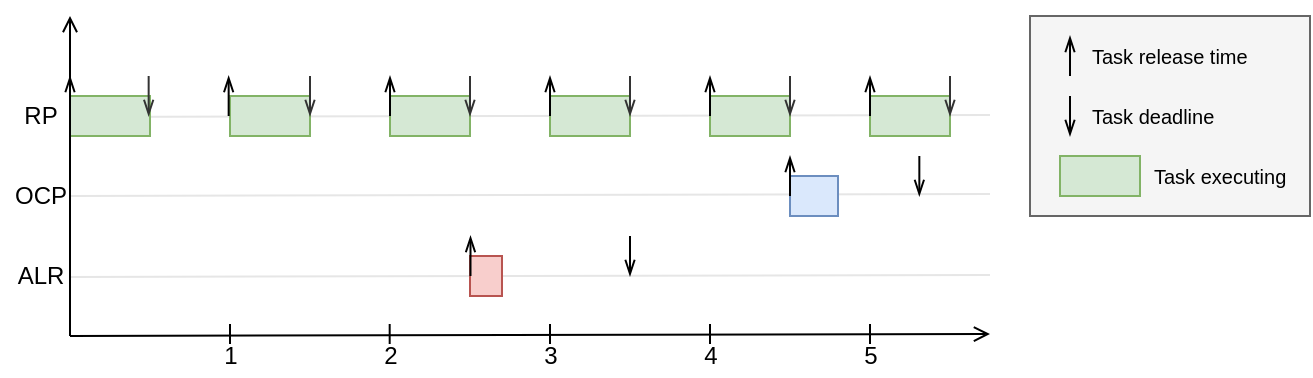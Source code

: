 <mxfile version="12.7.8" type="device" pages="7"><diagram id="sRAO7Hk_80I6LEePJG4M" name="timeline"><mxGraphModel dx="1195" dy="923" grid="1" gridSize="10" guides="1" tooltips="1" connect="1" arrows="1" fold="1" page="1" pageScale="1" pageWidth="827" pageHeight="1169" math="0" shadow="0"><root><mxCell id="0"/><mxCell id="1" parent="0"/><mxCell id="RulQup9q2YmIV7eG4xbJ-24" value="" style="endArrow=none;html=1;endFill=0;strokeColor=#E6E6E6;" parent="1" edge="1"><mxGeometry width="50" height="50" relative="1" as="geometry"><mxPoint x="160" y="530" as="sourcePoint"/><mxPoint x="620" y="529" as="targetPoint"/></mxGeometry></mxCell><mxCell id="RulQup9q2YmIV7eG4xbJ-25" value="" style="endArrow=none;html=1;endFill=0;strokeColor=#E6E6E6;" parent="1" edge="1"><mxGeometry width="50" height="50" relative="1" as="geometry"><mxPoint x="160" y="490.5" as="sourcePoint"/><mxPoint x="620" y="489.5" as="targetPoint"/></mxGeometry></mxCell><mxCell id="RulQup9q2YmIV7eG4xbJ-23" value="" style="endArrow=none;html=1;endFill=0;strokeColor=#E6E6E6;" parent="1" edge="1"><mxGeometry width="50" height="50" relative="1" as="geometry"><mxPoint x="160" y="570.5" as="sourcePoint"/><mxPoint x="620" y="569.5" as="targetPoint"/></mxGeometry></mxCell><mxCell id="RulQup9q2YmIV7eG4xbJ-16" value="" style="rounded=0;whiteSpace=wrap;html=1;fontSize=10;fillColor=#f5f5f5;strokeColor=#666666;fontColor=#333333;" parent="1" vertex="1"><mxGeometry x="640" y="440" width="140" height="100" as="geometry"/></mxCell><mxCell id="W29eM44_vHv2-b0sia-F-3" value="1" style="text;html=1;align=center;verticalAlign=middle;resizable=0;points=[];;autosize=1;" parent="1" vertex="1"><mxGeometry x="230" y="600" width="20" height="20" as="geometry"/></mxCell><mxCell id="W29eM44_vHv2-b0sia-F-4" value="2" style="text;html=1;align=center;verticalAlign=middle;resizable=0;points=[];;autosize=1;" parent="1" vertex="1"><mxGeometry x="310" y="600" width="20" height="20" as="geometry"/></mxCell><mxCell id="W29eM44_vHv2-b0sia-F-5" value="3" style="text;html=1;align=center;verticalAlign=middle;resizable=0;points=[];;autosize=1;" parent="1" vertex="1"><mxGeometry x="390" y="600" width="20" height="20" as="geometry"/></mxCell><mxCell id="W29eM44_vHv2-b0sia-F-6" value="4" style="text;html=1;align=center;verticalAlign=middle;resizable=0;points=[];;autosize=1;" parent="1" vertex="1"><mxGeometry x="470" y="600" width="20" height="20" as="geometry"/></mxCell><mxCell id="W29eM44_vHv2-b0sia-F-7" value="5" style="text;html=1;align=center;verticalAlign=middle;resizable=0;points=[];;autosize=1;" parent="1" vertex="1"><mxGeometry x="550" y="600" width="20" height="20" as="geometry"/></mxCell><mxCell id="W29eM44_vHv2-b0sia-F-8" value="ALR" style="text;html=1;align=center;verticalAlign=middle;resizable=0;points=[];;autosize=1;" parent="1" vertex="1"><mxGeometry x="125" y="560" width="40" height="20" as="geometry"/></mxCell><mxCell id="W29eM44_vHv2-b0sia-F-9" value="" style="whiteSpace=wrap;html=1;fillColor=#f8cecc;strokeColor=#b85450;" parent="1" vertex="1"><mxGeometry x="360" y="560" width="16" height="20" as="geometry"/></mxCell><mxCell id="W29eM44_vHv2-b0sia-F-10" value="OCP" style="text;html=1;align=center;verticalAlign=middle;resizable=0;points=[];;autosize=1;" parent="1" vertex="1"><mxGeometry x="125" y="520" width="40" height="20" as="geometry"/></mxCell><mxCell id="W29eM44_vHv2-b0sia-F-11" value="" style="whiteSpace=wrap;html=1;fillColor=#dae8fc;strokeColor=#6c8ebf;" parent="1" vertex="1"><mxGeometry x="520" y="520" width="24" height="20" as="geometry"/></mxCell><mxCell id="W29eM44_vHv2-b0sia-F-12" value="RP" style="text;html=1;align=center;verticalAlign=middle;resizable=0;points=[];;autosize=1;" parent="1" vertex="1"><mxGeometry x="130" y="480" width="30" height="20" as="geometry"/></mxCell><mxCell id="W29eM44_vHv2-b0sia-F-13" value="" style="whiteSpace=wrap;html=1;fillColor=#d5e8d4;strokeColor=#82b366;" parent="1" vertex="1"><mxGeometry x="160" y="480" width="40" height="20" as="geometry"/></mxCell><mxCell id="W29eM44_vHv2-b0sia-F-16" value="" style="whiteSpace=wrap;html=1;fillColor=#d5e8d4;strokeColor=#82b366;" parent="1" vertex="1"><mxGeometry x="240" y="480" width="40" height="20" as="geometry"/></mxCell><mxCell id="W29eM44_vHv2-b0sia-F-17" value="" style="whiteSpace=wrap;html=1;fillColor=#d5e8d4;strokeColor=#82b366;" parent="1" vertex="1"><mxGeometry x="320" y="480" width="40" height="20" as="geometry"/></mxCell><mxCell id="W29eM44_vHv2-b0sia-F-18" value="" style="whiteSpace=wrap;html=1;fillColor=#d5e8d4;strokeColor=#82b366;" parent="1" vertex="1"><mxGeometry x="400" y="480" width="40" height="20" as="geometry"/></mxCell><mxCell id="W29eM44_vHv2-b0sia-F-19" value="" style="endArrow=openThin;html=1;strokeWidth=1;endFill=0;" parent="1" edge="1"><mxGeometry width="50" height="50" relative="1" as="geometry"><mxPoint x="160" y="490" as="sourcePoint"/><mxPoint x="160" y="470" as="targetPoint"/></mxGeometry></mxCell><mxCell id="W29eM44_vHv2-b0sia-F-23" value="" style="whiteSpace=wrap;html=1;fillColor=#d5e8d4;strokeColor=#82b366;" parent="1" vertex="1"><mxGeometry x="480" y="480" width="40" height="20" as="geometry"/></mxCell><mxCell id="W29eM44_vHv2-b0sia-F-26" value="" style="whiteSpace=wrap;html=1;fillColor=#d5e8d4;strokeColor=#82b366;" parent="1" vertex="1"><mxGeometry x="560" y="480" width="40" height="20" as="geometry"/></mxCell><mxCell id="W29eM44_vHv2-b0sia-F-27" value="" style="endArrow=openThin;html=1;strokeWidth=1;endFill=0;" parent="1" edge="1"><mxGeometry width="50" height="50" relative="1" as="geometry"><mxPoint x="520" y="530" as="sourcePoint"/><mxPoint x="520" y="510" as="targetPoint"/></mxGeometry></mxCell><mxCell id="W29eM44_vHv2-b0sia-F-28" value="" style="endArrow=openThin;html=1;strokeWidth=1;endFill=0;" parent="1" edge="1"><mxGeometry width="50" height="50" relative="1" as="geometry"><mxPoint x="360.25" y="570" as="sourcePoint"/><mxPoint x="360.25" y="550" as="targetPoint"/></mxGeometry></mxCell><mxCell id="W29eM44_vHv2-b0sia-F-20" value="" style="endArrow=openThin;html=1;strokeWidth=1;endFill=0;" parent="1" edge="1"><mxGeometry width="50" height="50" relative="1" as="geometry"><mxPoint x="239.33" y="490" as="sourcePoint"/><mxPoint x="239.33" y="470" as="targetPoint"/></mxGeometry></mxCell><mxCell id="W29eM44_vHv2-b0sia-F-21" value="" style="endArrow=openThin;html=1;strokeWidth=1;endFill=0;" parent="1" edge="1"><mxGeometry width="50" height="50" relative="1" as="geometry"><mxPoint x="320.0" y="490" as="sourcePoint"/><mxPoint x="320.0" y="470" as="targetPoint"/></mxGeometry></mxCell><mxCell id="W29eM44_vHv2-b0sia-F-22" value="" style="endArrow=openThin;html=1;strokeWidth=1;endFill=0;" parent="1" edge="1"><mxGeometry width="50" height="50" relative="1" as="geometry"><mxPoint x="400" y="490" as="sourcePoint"/><mxPoint x="400" y="470" as="targetPoint"/></mxGeometry></mxCell><mxCell id="W29eM44_vHv2-b0sia-F-24" value="" style="endArrow=openThin;html=1;strokeWidth=1;endFill=0;" parent="1" edge="1"><mxGeometry width="50" height="50" relative="1" as="geometry"><mxPoint x="480" y="490" as="sourcePoint"/><mxPoint x="480" y="470" as="targetPoint"/></mxGeometry></mxCell><mxCell id="W29eM44_vHv2-b0sia-F-25" value="" style="endArrow=openThin;html=1;strokeWidth=1;endFill=0;" parent="1" edge="1"><mxGeometry width="50" height="50" relative="1" as="geometry"><mxPoint x="560" y="490" as="sourcePoint"/><mxPoint x="560" y="470" as="targetPoint"/></mxGeometry></mxCell><mxCell id="RulQup9q2YmIV7eG4xbJ-1" value="" style="endArrow=openThin;html=1;strokeWidth=1;endFill=0;strokeColor=#333333;" parent="1" edge="1"><mxGeometry width="50" height="50" relative="1" as="geometry"><mxPoint x="199.33" y="470" as="sourcePoint"/><mxPoint x="199.33" y="490" as="targetPoint"/></mxGeometry></mxCell><mxCell id="RulQup9q2YmIV7eG4xbJ-2" value="" style="endArrow=openThin;html=1;strokeWidth=1;endFill=0;strokeColor=#333333;" parent="1" edge="1"><mxGeometry width="50" height="50" relative="1" as="geometry"><mxPoint x="280" y="470" as="sourcePoint"/><mxPoint x="280" y="490" as="targetPoint"/></mxGeometry></mxCell><mxCell id="RulQup9q2YmIV7eG4xbJ-3" value="" style="endArrow=openThin;html=1;strokeWidth=1;endFill=0;strokeColor=#333333;" parent="1" edge="1"><mxGeometry width="50" height="50" relative="1" as="geometry"><mxPoint x="360" y="470" as="sourcePoint"/><mxPoint x="360" y="490" as="targetPoint"/></mxGeometry></mxCell><mxCell id="RulQup9q2YmIV7eG4xbJ-4" value="" style="endArrow=openThin;html=1;strokeWidth=1;endFill=0;strokeColor=#333333;" parent="1" edge="1"><mxGeometry width="50" height="50" relative="1" as="geometry"><mxPoint x="440" y="470" as="sourcePoint"/><mxPoint x="440" y="490" as="targetPoint"/></mxGeometry></mxCell><mxCell id="RulQup9q2YmIV7eG4xbJ-5" value="" style="endArrow=openThin;html=1;strokeWidth=1;endFill=0;strokeColor=#333333;" parent="1" edge="1"><mxGeometry width="50" height="50" relative="1" as="geometry"><mxPoint x="520" y="470" as="sourcePoint"/><mxPoint x="520" y="490" as="targetPoint"/></mxGeometry></mxCell><mxCell id="RulQup9q2YmIV7eG4xbJ-6" value="" style="endArrow=openThin;html=1;strokeWidth=1;endFill=0;strokeColor=#333333;" parent="1" edge="1"><mxGeometry width="50" height="50" relative="1" as="geometry"><mxPoint x="600" y="470" as="sourcePoint"/><mxPoint x="600" y="490" as="targetPoint"/></mxGeometry></mxCell><mxCell id="RulQup9q2YmIV7eG4xbJ-7" value="" style="endArrow=openThin;html=1;strokeWidth=1;endFill=0;" parent="1" edge="1"><mxGeometry width="50" height="50" relative="1" as="geometry"><mxPoint x="440" y="550" as="sourcePoint"/><mxPoint x="440" y="570" as="targetPoint"/></mxGeometry></mxCell><mxCell id="RulQup9q2YmIV7eG4xbJ-8" value="" style="endArrow=openThin;html=1;strokeWidth=1;endFill=0;" parent="1" edge="1"><mxGeometry width="50" height="50" relative="1" as="geometry"><mxPoint x="584.67" y="510" as="sourcePoint"/><mxPoint x="584.67" y="530" as="targetPoint"/></mxGeometry></mxCell><mxCell id="W29eM44_vHv2-b0sia-F-1" value="" style="endArrow=open;html=1;endFill=0;" parent="1" edge="1"><mxGeometry width="50" height="50" relative="1" as="geometry"><mxPoint x="160" y="600" as="sourcePoint"/><mxPoint x="620" y="599" as="targetPoint"/></mxGeometry></mxCell><mxCell id="W29eM44_vHv2-b0sia-F-2" value="" style="endArrow=open;html=1;endFill=0;" parent="1" edge="1"><mxGeometry width="50" height="50" relative="1" as="geometry"><mxPoint x="160" y="600" as="sourcePoint"/><mxPoint x="160" y="440" as="targetPoint"/></mxGeometry></mxCell><mxCell id="RulQup9q2YmIV7eG4xbJ-9" value="" style="endArrow=openThin;html=1;strokeWidth=1;endFill=0;" parent="1" edge="1"><mxGeometry width="50" height="50" relative="1" as="geometry"><mxPoint x="660.0" y="470" as="sourcePoint"/><mxPoint x="660.0" y="450" as="targetPoint"/></mxGeometry></mxCell><mxCell id="RulQup9q2YmIV7eG4xbJ-10" value="Task release time" style="text;html=1;align=left;verticalAlign=middle;resizable=0;points=[];;autosize=1;fontSize=10;" parent="1" vertex="1"><mxGeometry x="669" y="450" width="90" height="20" as="geometry"/></mxCell><mxCell id="RulQup9q2YmIV7eG4xbJ-12" value="" style="endArrow=openThin;html=1;strokeWidth=1;endFill=0;" parent="1" edge="1"><mxGeometry width="50" height="50" relative="1" as="geometry"><mxPoint x="660" y="480" as="sourcePoint"/><mxPoint x="660" y="500" as="targetPoint"/></mxGeometry></mxCell><mxCell id="RulQup9q2YmIV7eG4xbJ-13" value="Task deadline" style="text;html=1;align=left;verticalAlign=middle;resizable=0;points=[];;autosize=1;fontSize=10;" parent="1" vertex="1"><mxGeometry x="669" y="480" width="80" height="20" as="geometry"/></mxCell><mxCell id="RulQup9q2YmIV7eG4xbJ-18" value="" style="whiteSpace=wrap;html=1;fillColor=#d5e8d4;strokeColor=#82b366;" parent="1" vertex="1"><mxGeometry x="655" y="510" width="40" height="20" as="geometry"/></mxCell><mxCell id="RulQup9q2YmIV7eG4xbJ-22" value="Task executing" style="text;html=1;align=left;verticalAlign=middle;resizable=0;points=[];;autosize=1;fontSize=10;" parent="1" vertex="1"><mxGeometry x="700" y="510" width="80" height="20" as="geometry"/></mxCell><mxCell id="RulQup9q2YmIV7eG4xbJ-26" value="" style="endArrow=none;html=1;strokeColor=#000000;fontSize=10;" parent="1" edge="1"><mxGeometry width="50" height="50" relative="1" as="geometry"><mxPoint x="240" y="604" as="sourcePoint"/><mxPoint x="240" y="594" as="targetPoint"/></mxGeometry></mxCell><mxCell id="RulQup9q2YmIV7eG4xbJ-27" value="" style="endArrow=none;html=1;strokeColor=#000000;fontSize=10;" parent="1" edge="1"><mxGeometry width="50" height="50" relative="1" as="geometry"><mxPoint x="319.84" y="604" as="sourcePoint"/><mxPoint x="319.84" y="594" as="targetPoint"/></mxGeometry></mxCell><mxCell id="RulQup9q2YmIV7eG4xbJ-28" value="" style="endArrow=none;html=1;strokeColor=#000000;fontSize=10;" parent="1" edge="1"><mxGeometry width="50" height="50" relative="1" as="geometry"><mxPoint x="400.0" y="604" as="sourcePoint"/><mxPoint x="400.0" y="594" as="targetPoint"/></mxGeometry></mxCell><mxCell id="RulQup9q2YmIV7eG4xbJ-29" value="" style="endArrow=none;html=1;strokeColor=#000000;fontSize=10;" parent="1" edge="1"><mxGeometry width="50" height="50" relative="1" as="geometry"><mxPoint x="480.0" y="604" as="sourcePoint"/><mxPoint x="480.0" y="594" as="targetPoint"/></mxGeometry></mxCell><mxCell id="RulQup9q2YmIV7eG4xbJ-30" value="" style="endArrow=none;html=1;strokeColor=#000000;fontSize=10;" parent="1" edge="1"><mxGeometry width="50" height="50" relative="1" as="geometry"><mxPoint x="560.0" y="604" as="sourcePoint"/><mxPoint x="560.0" y="594" as="targetPoint"/></mxGeometry></mxCell></root></mxGraphModel></diagram><diagram name="critical-instant" id="KHGSWB6eslC9AajAuw_r"><mxGraphModel dx="1195" dy="874" grid="1" gridSize="10" guides="1" tooltips="1" connect="1" arrows="1" fold="1" page="1" pageScale="1" pageWidth="827" pageHeight="1169" math="0" shadow="0"><root><mxCell id="8jj97-fIZ_U6a1VItFe9-0"/><mxCell id="8jj97-fIZ_U6a1VItFe9-1" parent="8jj97-fIZ_U6a1VItFe9-0"/><mxCell id="8jj97-fIZ_U6a1VItFe9-2" value="" style="endArrow=none;html=1;endFill=0;strokeColor=#E6E6E6;" parent="8jj97-fIZ_U6a1VItFe9-1" edge="1"><mxGeometry width="50" height="50" relative="1" as="geometry"><mxPoint x="160" y="530" as="sourcePoint"/><mxPoint x="360" y="529" as="targetPoint"/></mxGeometry></mxCell><mxCell id="8jj97-fIZ_U6a1VItFe9-3" value="" style="endArrow=none;html=1;endFill=0;strokeColor=#E6E6E6;" parent="8jj97-fIZ_U6a1VItFe9-1" edge="1"><mxGeometry width="50" height="50" relative="1" as="geometry"><mxPoint x="160" y="490.5" as="sourcePoint"/><mxPoint x="360" y="489" as="targetPoint"/></mxGeometry></mxCell><mxCell id="8jj97-fIZ_U6a1VItFe9-4" value="" style="endArrow=none;html=1;endFill=0;strokeColor=#E6E6E6;" parent="8jj97-fIZ_U6a1VItFe9-1" source="8jj97-fIZ_U6a1VItFe9-12" edge="1"><mxGeometry width="50" height="50" relative="1" as="geometry"><mxPoint x="160" y="570.5" as="sourcePoint"/><mxPoint x="360" y="569" as="targetPoint"/></mxGeometry></mxCell><mxCell id="8jj97-fIZ_U6a1VItFe9-6" value="14" style="text;html=1;align=center;verticalAlign=middle;resizable=0;points=[];;autosize=1;" parent="8jj97-fIZ_U6a1VItFe9-1" vertex="1"><mxGeometry x="185" y="600" width="30" height="20" as="geometry"/></mxCell><mxCell id="8jj97-fIZ_U6a1VItFe9-11" value="ALR" style="text;html=1;align=center;verticalAlign=middle;resizable=0;points=[];;autosize=1;" parent="8jj97-fIZ_U6a1VItFe9-1" vertex="1"><mxGeometry x="125" y="560" width="40" height="20" as="geometry"/></mxCell><mxCell id="8jj97-fIZ_U6a1VItFe9-13" value="OCP" style="text;html=1;align=center;verticalAlign=middle;resizable=0;points=[];;autosize=1;" parent="8jj97-fIZ_U6a1VItFe9-1" vertex="1"><mxGeometry x="125" y="520" width="40" height="20" as="geometry"/></mxCell><mxCell id="8jj97-fIZ_U6a1VItFe9-14" value="" style="whiteSpace=wrap;html=1;fillColor=#dae8fc;strokeColor=#6c8ebf;" parent="8jj97-fIZ_U6a1VItFe9-1" vertex="1"><mxGeometry x="200" y="520" width="24" height="20" as="geometry"/></mxCell><mxCell id="8jj97-fIZ_U6a1VItFe9-15" value="RP" style="text;html=1;align=center;verticalAlign=middle;resizable=0;points=[];;autosize=1;" parent="8jj97-fIZ_U6a1VItFe9-1" vertex="1"><mxGeometry x="130" y="480" width="30" height="20" as="geometry"/></mxCell><mxCell id="8jj97-fIZ_U6a1VItFe9-16" value="" style="whiteSpace=wrap;html=1;fillColor=#d5e8d4;strokeColor=#82b366;" parent="8jj97-fIZ_U6a1VItFe9-1" vertex="1"><mxGeometry x="160" y="480" width="40" height="20" as="geometry"/></mxCell><mxCell id="8jj97-fIZ_U6a1VItFe9-17" value="" style="whiteSpace=wrap;html=1;fillColor=#d5e8d4;strokeColor=#82b366;" parent="8jj97-fIZ_U6a1VItFe9-1" vertex="1"><mxGeometry x="240" y="480" width="40" height="20" as="geometry"/></mxCell><mxCell id="8jj97-fIZ_U6a1VItFe9-20" value="" style="endArrow=openThin;html=1;strokeWidth=1;endFill=0;" parent="8jj97-fIZ_U6a1VItFe9-1" edge="1"><mxGeometry width="50" height="50" relative="1" as="geometry"><mxPoint x="160" y="490" as="sourcePoint"/><mxPoint x="160" y="470" as="targetPoint"/></mxGeometry></mxCell><mxCell id="8jj97-fIZ_U6a1VItFe9-23" value="" style="endArrow=openThin;html=1;strokeWidth=1;endFill=0;" parent="8jj97-fIZ_U6a1VItFe9-1" edge="1"><mxGeometry width="50" height="50" relative="1" as="geometry"><mxPoint x="200" y="530" as="sourcePoint"/><mxPoint x="200" y="510" as="targetPoint"/></mxGeometry></mxCell><mxCell id="8jj97-fIZ_U6a1VItFe9-24" value="" style="endArrow=openThin;html=1;strokeWidth=1;endFill=0;" parent="8jj97-fIZ_U6a1VItFe9-1" edge="1"><mxGeometry width="50" height="50" relative="1" as="geometry"><mxPoint x="200.25" y="570" as="sourcePoint"/><mxPoint x="200.25" y="550" as="targetPoint"/></mxGeometry></mxCell><mxCell id="8jj97-fIZ_U6a1VItFe9-25" value="" style="endArrow=openThin;html=1;strokeWidth=1;endFill=0;" parent="8jj97-fIZ_U6a1VItFe9-1" edge="1"><mxGeometry width="50" height="50" relative="1" as="geometry"><mxPoint x="239.33" y="490" as="sourcePoint"/><mxPoint x="239.33" y="470" as="targetPoint"/></mxGeometry></mxCell><mxCell id="8jj97-fIZ_U6a1VItFe9-30" value="" style="endArrow=openThin;html=1;strokeWidth=1;endFill=0;strokeColor=#333333;" parent="8jj97-fIZ_U6a1VItFe9-1" edge="1"><mxGeometry width="50" height="50" relative="1" as="geometry"><mxPoint x="199.33" y="470" as="sourcePoint"/><mxPoint x="199.33" y="490" as="targetPoint"/></mxGeometry></mxCell><mxCell id="8jj97-fIZ_U6a1VItFe9-31" value="" style="endArrow=openThin;html=1;strokeWidth=1;endFill=0;strokeColor=#333333;" parent="8jj97-fIZ_U6a1VItFe9-1" edge="1"><mxGeometry width="50" height="50" relative="1" as="geometry"><mxPoint x="280" y="470" as="sourcePoint"/><mxPoint x="280" y="490" as="targetPoint"/></mxGeometry></mxCell><mxCell id="8jj97-fIZ_U6a1VItFe9-36" value="" style="endArrow=openThin;html=1;strokeWidth=1;endFill=0;" parent="8jj97-fIZ_U6a1VItFe9-1" edge="1"><mxGeometry width="50" height="50" relative="1" as="geometry"><mxPoint x="280" y="550" as="sourcePoint"/><mxPoint x="280" y="570" as="targetPoint"/></mxGeometry></mxCell><mxCell id="8jj97-fIZ_U6a1VItFe9-37" value="" style="endArrow=openThin;html=1;strokeWidth=1;endFill=0;" parent="8jj97-fIZ_U6a1VItFe9-1" edge="1"><mxGeometry width="50" height="50" relative="1" as="geometry"><mxPoint x="264.67" y="510" as="sourcePoint"/><mxPoint x="264.67" y="530" as="targetPoint"/></mxGeometry></mxCell><mxCell id="8jj97-fIZ_U6a1VItFe9-38" value="" style="endArrow=open;html=1;endFill=0;" parent="8jj97-fIZ_U6a1VItFe9-1" edge="1"><mxGeometry width="50" height="50" relative="1" as="geometry"><mxPoint x="160" y="600" as="sourcePoint"/><mxPoint x="360" y="599" as="targetPoint"/></mxGeometry></mxCell><mxCell id="8jj97-fIZ_U6a1VItFe9-39" value="" style="endArrow=open;html=1;endFill=0;" parent="8jj97-fIZ_U6a1VItFe9-1" edge="1"><mxGeometry width="50" height="50" relative="1" as="geometry"><mxPoint x="160" y="600" as="sourcePoint"/><mxPoint x="160" y="440" as="targetPoint"/></mxGeometry></mxCell><mxCell id="8jj97-fIZ_U6a1VItFe9-46" value="" style="endArrow=none;html=1;strokeColor=#000000;fontSize=10;" parent="8jj97-fIZ_U6a1VItFe9-1" edge="1"><mxGeometry width="50" height="50" relative="1" as="geometry"><mxPoint x="200" y="604" as="sourcePoint"/><mxPoint x="200" y="594" as="targetPoint"/></mxGeometry></mxCell><mxCell id="8jj97-fIZ_U6a1VItFe9-12" value="" style="whiteSpace=wrap;html=1;fillColor=#f8cecc;strokeColor=#b85450;" parent="8jj97-fIZ_U6a1VItFe9-1" vertex="1"><mxGeometry x="224" y="560" width="16" height="20" as="geometry"/></mxCell><mxCell id="8jj97-fIZ_U6a1VItFe9-51" value="" style="endArrow=none;html=1;endFill=0;strokeColor=#E6E6E6;" parent="8jj97-fIZ_U6a1VItFe9-1" target="8jj97-fIZ_U6a1VItFe9-12" edge="1"><mxGeometry width="50" height="50" relative="1" as="geometry"><mxPoint x="160" y="570.5" as="sourcePoint"/><mxPoint x="620" y="569.5" as="targetPoint"/></mxGeometry></mxCell><mxCell id="yFoc1E4_Rp53n09xn2Bw-0" value="15" style="text;html=1;align=center;verticalAlign=middle;resizable=0;points=[];;autosize=1;" parent="8jj97-fIZ_U6a1VItFe9-1" vertex="1"><mxGeometry x="265" y="600" width="30" height="20" as="geometry"/></mxCell><mxCell id="yFoc1E4_Rp53n09xn2Bw-1" value="" style="endArrow=none;html=1;strokeColor=#000000;fontSize=10;" parent="8jj97-fIZ_U6a1VItFe9-1" edge="1"><mxGeometry width="50" height="50" relative="1" as="geometry"><mxPoint x="280" y="604" as="sourcePoint"/><mxPoint x="280" y="594" as="targetPoint"/></mxGeometry></mxCell></root></mxGraphModel></diagram><diagram name="response time" id="ikMz3lAqE4rQax728Cyk"><mxGraphModel dx="1195" dy="874" grid="1" gridSize="10" guides="1" tooltips="1" connect="1" arrows="1" fold="1" page="1" pageScale="1" pageWidth="827" pageHeight="1169" math="0" shadow="0"><root><mxCell id="rCA38hHqrPNfiuFj6TzU-0"/><mxCell id="rCA38hHqrPNfiuFj6TzU-1" parent="rCA38hHqrPNfiuFj6TzU-0"/><mxCell id="rCA38hHqrPNfiuFj6TzU-20" value="" style="endArrow=open;html=1;endFill=0;strokeColor=#666666;" parent="rCA38hHqrPNfiuFj6TzU-1" edge="1"><mxGeometry width="50" height="50" relative="1" as="geometry"><mxPoint x="160" y="600" as="sourcePoint"/><mxPoint x="550" y="599" as="targetPoint"/></mxGeometry></mxCell><mxCell id="rCA38hHqrPNfiuFj6TzU-21" value="" style="endArrow=open;html=1;endFill=0;strokeColor=#333333;" parent="rCA38hHqrPNfiuFj6TzU-1" edge="1"><mxGeometry width="50" height="50" relative="1" as="geometry"><mxPoint x="160" y="600" as="sourcePoint"/><mxPoint x="160" y="290" as="targetPoint"/></mxGeometry></mxCell><mxCell id="rCA38hHqrPNfiuFj6TzU-22" value="" style="endArrow=none;html=1;strokeColor=#000000;fontSize=10;" parent="rCA38hHqrPNfiuFj6TzU-1" edge="1"><mxGeometry width="50" height="50" relative="1" as="geometry"><mxPoint x="240" y="604" as="sourcePoint"/><mxPoint x="240" y="594" as="targetPoint"/></mxGeometry></mxCell><mxCell id="1n1pCMYhFHglocTO4OQr-0" value="" style="endArrow=open;html=1;endFill=0;strokeColor=#333333;" parent="rCA38hHqrPNfiuFj6TzU-1" edge="1"><mxGeometry width="50" height="50" relative="1" as="geometry"><mxPoint x="160" y="600" as="sourcePoint"/><mxPoint x="400" y="360" as="targetPoint"/></mxGeometry></mxCell><mxCell id="1n1pCMYhFHglocTO4OQr-1" value="" style="endArrow=none;html=1;strokeColor=#333333;strokeWidth=2;fontSize=10;" parent="rCA38hHqrPNfiuFj6TzU-1" edge="1"><mxGeometry width="50" height="50" relative="1" as="geometry"><mxPoint x="160" y="540" as="sourcePoint"/><mxPoint x="320" y="540" as="targetPoint"/></mxGeometry></mxCell><mxCell id="1n1pCMYhFHglocTO4OQr-2" value="4" style="text;html=1;align=center;verticalAlign=middle;resizable=0;points=[];;autosize=1;fontSize=10;" parent="rCA38hHqrPNfiuFj6TzU-1" vertex="1"><mxGeometry x="230" y="600" width="20" height="20" as="geometry"/></mxCell><mxCell id="1n1pCMYhFHglocTO4OQr-4" value="8" style="text;html=1;align=center;verticalAlign=middle;resizable=0;points=[];;autosize=1;fontSize=10;" parent="rCA38hHqrPNfiuFj6TzU-1" vertex="1"><mxGeometry x="310" y="600" width="20" height="20" as="geometry"/></mxCell><mxCell id="1n1pCMYhFHglocTO4OQr-5" value="" style="endArrow=none;html=1;strokeColor=#000000;fontSize=10;" parent="rCA38hHqrPNfiuFj6TzU-1" edge="1"><mxGeometry width="50" height="50" relative="1" as="geometry"><mxPoint x="320" y="604" as="sourcePoint"/><mxPoint x="320" y="594" as="targetPoint"/></mxGeometry></mxCell><mxCell id="1n1pCMYhFHglocTO4OQr-6" value="" style="ellipse;whiteSpace=wrap;html=1;aspect=fixed;fontSize=10;fillColor=#000000;" parent="rCA38hHqrPNfiuFj6TzU-1" vertex="1"><mxGeometry x="217" y="537" width="6" height="6" as="geometry"/></mxCell><mxCell id="1n1pCMYhFHglocTO4OQr-12" value="" style="endArrow=none;html=1;strokeColor=#333333;strokeWidth=2;fontSize=10;" parent="rCA38hHqrPNfiuFj6TzU-1" edge="1"><mxGeometry width="50" height="50" relative="1" as="geometry"><mxPoint x="160" y="500" as="sourcePoint"/><mxPoint x="360" y="500" as="targetPoint"/></mxGeometry></mxCell><mxCell id="1n1pCMYhFHglocTO4OQr-13" value="" style="endArrow=none;html=1;strokeColor=#000000;fontSize=10;" parent="rCA38hHqrPNfiuFj6TzU-1" edge="1"><mxGeometry width="50" height="50" relative="1" as="geometry"><mxPoint x="155" y="520" as="sourcePoint"/><mxPoint x="165" y="520" as="targetPoint"/></mxGeometry></mxCell><mxCell id="1n1pCMYhFHglocTO4OQr-14" value="4" style="text;html=1;align=center;verticalAlign=middle;resizable=0;points=[];;autosize=1;fontSize=10;" parent="rCA38hHqrPNfiuFj6TzU-1" vertex="1"><mxGeometry x="140" y="510" width="20" height="20" as="geometry"/></mxCell><mxCell id="1n1pCMYhFHglocTO4OQr-15" value="" style="ellipse;whiteSpace=wrap;html=1;aspect=fixed;fontSize=10;fillColor=#000000;" parent="rCA38hHqrPNfiuFj6TzU-1" vertex="1"><mxGeometry x="257" y="496" width="6" height="6" as="geometry"/></mxCell><mxCell id="1n1pCMYhFHglocTO4OQr-16" value="8" style="text;html=1;align=center;verticalAlign=middle;resizable=0;points=[];;autosize=1;fontSize=10;" parent="rCA38hHqrPNfiuFj6TzU-1" vertex="1"><mxGeometry x="140" y="430" width="20" height="20" as="geometry"/></mxCell><mxCell id="1n1pCMYhFHglocTO4OQr-17" value="" style="endArrow=none;html=1;strokeColor=#000000;fontSize=10;" parent="rCA38hHqrPNfiuFj6TzU-1" edge="1"><mxGeometry width="50" height="50" relative="1" as="geometry"><mxPoint x="155" y="440" as="sourcePoint"/><mxPoint x="165" y="440" as="targetPoint"/></mxGeometry></mxCell></root></mxGraphModel></diagram><diagram name="timeline offsets" id="WcFlBXtRu8lVpV_cgKGC"><mxGraphModel dx="1195" dy="874" grid="1" gridSize="10" guides="1" tooltips="1" connect="1" arrows="1" fold="1" page="1" pageScale="1" pageWidth="827" pageHeight="1169" math="0" shadow="0"><root><mxCell id="gnq0g4mR2O3nNwCCgm0C-0"/><mxCell id="gnq0g4mR2O3nNwCCgm0C-1" parent="gnq0g4mR2O3nNwCCgm0C-0"/><mxCell id="gnq0g4mR2O3nNwCCgm0C-2" value="" style="endArrow=none;html=1;endFill=0;strokeColor=#E6E6E6;" parent="gnq0g4mR2O3nNwCCgm0C-1" edge="1"><mxGeometry width="50" height="50" relative="1" as="geometry"><mxPoint x="160" y="530" as="sourcePoint"/><mxPoint x="620" y="529" as="targetPoint"/></mxGeometry></mxCell><mxCell id="gnq0g4mR2O3nNwCCgm0C-3" value="" style="endArrow=none;html=1;endFill=0;strokeColor=#E6E6E6;" parent="gnq0g4mR2O3nNwCCgm0C-1" edge="1"><mxGeometry width="50" height="50" relative="1" as="geometry"><mxPoint x="160" y="490.5" as="sourcePoint"/><mxPoint x="620" y="489.5" as="targetPoint"/></mxGeometry></mxCell><mxCell id="gnq0g4mR2O3nNwCCgm0C-4" value="" style="endArrow=none;html=1;endFill=0;strokeColor=#E6E6E6;" parent="gnq0g4mR2O3nNwCCgm0C-1" edge="1"><mxGeometry width="50" height="50" relative="1" as="geometry"><mxPoint x="160" y="570.5" as="sourcePoint"/><mxPoint x="620" y="569.5" as="targetPoint"/></mxGeometry></mxCell><mxCell id="gnq0g4mR2O3nNwCCgm0C-5" value="" style="rounded=0;whiteSpace=wrap;html=1;fontSize=10;fillColor=#f5f5f5;strokeColor=#666666;fontColor=#333333;" parent="gnq0g4mR2O3nNwCCgm0C-1" vertex="1"><mxGeometry x="687" y="440" width="140" height="100" as="geometry"/></mxCell><mxCell id="gnq0g4mR2O3nNwCCgm0C-6" value="1" style="text;html=1;align=center;verticalAlign=middle;resizable=0;points=[];;autosize=1;" parent="gnq0g4mR2O3nNwCCgm0C-1" vertex="1"><mxGeometry x="230" y="600" width="20" height="20" as="geometry"/></mxCell><mxCell id="gnq0g4mR2O3nNwCCgm0C-7" value="2" style="text;html=1;align=center;verticalAlign=middle;resizable=0;points=[];;autosize=1;" parent="gnq0g4mR2O3nNwCCgm0C-1" vertex="1"><mxGeometry x="310" y="600" width="20" height="20" as="geometry"/></mxCell><mxCell id="gnq0g4mR2O3nNwCCgm0C-8" value="3" style="text;html=1;align=center;verticalAlign=middle;resizable=0;points=[];;autosize=1;" parent="gnq0g4mR2O3nNwCCgm0C-1" vertex="1"><mxGeometry x="390" y="600" width="20" height="20" as="geometry"/></mxCell><mxCell id="gnq0g4mR2O3nNwCCgm0C-9" value="4" style="text;html=1;align=center;verticalAlign=middle;resizable=0;points=[];;autosize=1;" parent="gnq0g4mR2O3nNwCCgm0C-1" vertex="1"><mxGeometry x="470" y="600" width="20" height="20" as="geometry"/></mxCell><mxCell id="gnq0g4mR2O3nNwCCgm0C-10" value="5" style="text;html=1;align=center;verticalAlign=middle;resizable=0;points=[];;autosize=1;" parent="gnq0g4mR2O3nNwCCgm0C-1" vertex="1"><mxGeometry x="550" y="600" width="20" height="20" as="geometry"/></mxCell><mxCell id="gnq0g4mR2O3nNwCCgm0C-12" value="" style="whiteSpace=wrap;html=1;fillColor=#fff2cc;strokeColor=#d6b656;" parent="gnq0g4mR2O3nNwCCgm0C-1" vertex="1"><mxGeometry x="360" y="560" width="16" height="20" as="geometry"/></mxCell><mxCell id="gnq0g4mR2O3nNwCCgm0C-14" value="" style="whiteSpace=wrap;html=1;fillColor=#dae8fc;strokeColor=#6c8ebf;" parent="gnq0g4mR2O3nNwCCgm0C-1" vertex="1"><mxGeometry x="280" y="520" width="24" height="20" as="geometry"/></mxCell><mxCell id="gnq0g4mR2O3nNwCCgm0C-15" value="A" style="text;html=1;align=right;verticalAlign=middle;resizable=0;points=[];;autosize=1;" parent="gnq0g4mR2O3nNwCCgm0C-1" vertex="1"><mxGeometry x="130" y="480" width="20" height="20" as="geometry"/></mxCell><mxCell id="gnq0g4mR2O3nNwCCgm0C-16" value="" style="whiteSpace=wrap;html=1;fillColor=#d5e8d4;strokeColor=#82b366;" parent="gnq0g4mR2O3nNwCCgm0C-1" vertex="1"><mxGeometry x="160" y="480" width="40" height="20" as="geometry"/></mxCell><mxCell id="gnq0g4mR2O3nNwCCgm0C-17" value="" style="whiteSpace=wrap;html=1;fillColor=#d5e8d4;strokeColor=#82b366;" parent="gnq0g4mR2O3nNwCCgm0C-1" vertex="1"><mxGeometry x="240" y="520" width="40" height="20" as="geometry"/></mxCell><mxCell id="gnq0g4mR2O3nNwCCgm0C-18" value="" style="whiteSpace=wrap;html=1;fillColor=#d5e8d4;strokeColor=#82b366;" parent="gnq0g4mR2O3nNwCCgm0C-1" vertex="1"><mxGeometry x="320" y="560" width="40" height="20" as="geometry"/></mxCell><mxCell id="gnq0g4mR2O3nNwCCgm0C-19" value="" style="whiteSpace=wrap;html=1;fillColor=#d5e8d4;strokeColor=#82b366;" parent="gnq0g4mR2O3nNwCCgm0C-1" vertex="1"><mxGeometry x="400" y="480" width="40" height="20" as="geometry"/></mxCell><mxCell id="gnq0g4mR2O3nNwCCgm0C-20" value="" style="endArrow=openThin;html=1;strokeWidth=1;endFill=0;" parent="gnq0g4mR2O3nNwCCgm0C-1" edge="1"><mxGeometry width="50" height="50" relative="1" as="geometry"><mxPoint x="160" y="490" as="sourcePoint"/><mxPoint x="160" y="470" as="targetPoint"/></mxGeometry></mxCell><mxCell id="gnq0g4mR2O3nNwCCgm0C-21" value="" style="whiteSpace=wrap;html=1;fillColor=#d5e8d4;strokeColor=#82b366;" parent="gnq0g4mR2O3nNwCCgm0C-1" vertex="1"><mxGeometry x="480" y="520" width="40" height="20" as="geometry"/></mxCell><mxCell id="gnq0g4mR2O3nNwCCgm0C-22" value="" style="whiteSpace=wrap;html=1;fillColor=#d5e8d4;strokeColor=#82b366;" parent="gnq0g4mR2O3nNwCCgm0C-1" vertex="1"><mxGeometry x="560" y="560" width="40" height="20" as="geometry"/></mxCell><mxCell id="gnq0g4mR2O3nNwCCgm0C-23" value="" style="endArrow=openThin;html=1;strokeWidth=1;endFill=0;" parent="gnq0g4mR2O3nNwCCgm0C-1" edge="1"><mxGeometry width="50" height="50" relative="1" as="geometry"><mxPoint x="280" y="530" as="sourcePoint"/><mxPoint x="280" y="510" as="targetPoint"/></mxGeometry></mxCell><mxCell id="gnq0g4mR2O3nNwCCgm0C-24" value="" style="endArrow=openThin;html=1;strokeWidth=1;endFill=0;" parent="gnq0g4mR2O3nNwCCgm0C-1" edge="1"><mxGeometry width="50" height="50" relative="1" as="geometry"><mxPoint x="360.25" y="570" as="sourcePoint"/><mxPoint x="360.25" y="550" as="targetPoint"/></mxGeometry></mxCell><mxCell id="gnq0g4mR2O3nNwCCgm0C-25" value="" style="endArrow=openThin;html=1;strokeWidth=1;endFill=0;" parent="gnq0g4mR2O3nNwCCgm0C-1" edge="1"><mxGeometry width="50" height="50" relative="1" as="geometry"><mxPoint x="239.33" y="530" as="sourcePoint"/><mxPoint x="239.33" y="510" as="targetPoint"/></mxGeometry></mxCell><mxCell id="gnq0g4mR2O3nNwCCgm0C-26" value="" style="endArrow=openThin;html=1;strokeWidth=1;endFill=0;" parent="gnq0g4mR2O3nNwCCgm0C-1" edge="1"><mxGeometry width="50" height="50" relative="1" as="geometry"><mxPoint x="320.0" y="570" as="sourcePoint"/><mxPoint x="320.0" y="550" as="targetPoint"/></mxGeometry></mxCell><mxCell id="gnq0g4mR2O3nNwCCgm0C-27" value="" style="endArrow=openThin;html=1;strokeWidth=1;endFill=0;" parent="gnq0g4mR2O3nNwCCgm0C-1" edge="1"><mxGeometry width="50" height="50" relative="1" as="geometry"><mxPoint x="400" y="490" as="sourcePoint"/><mxPoint x="400" y="470" as="targetPoint"/></mxGeometry></mxCell><mxCell id="gnq0g4mR2O3nNwCCgm0C-28" value="" style="endArrow=openThin;html=1;strokeWidth=1;endFill=0;" parent="gnq0g4mR2O3nNwCCgm0C-1" edge="1"><mxGeometry width="50" height="50" relative="1" as="geometry"><mxPoint x="480" y="530" as="sourcePoint"/><mxPoint x="480" y="510" as="targetPoint"/></mxGeometry></mxCell><mxCell id="gnq0g4mR2O3nNwCCgm0C-29" value="" style="endArrow=openThin;html=1;strokeWidth=1;endFill=0;" parent="gnq0g4mR2O3nNwCCgm0C-1" edge="1"><mxGeometry width="50" height="50" relative="1" as="geometry"><mxPoint x="560" y="570" as="sourcePoint"/><mxPoint x="560" y="550" as="targetPoint"/></mxGeometry></mxCell><mxCell id="gnq0g4mR2O3nNwCCgm0C-30" value="" style="endArrow=openThin;html=1;strokeWidth=1;endFill=0;strokeColor=#333333;" parent="gnq0g4mR2O3nNwCCgm0C-1" edge="1"><mxGeometry width="50" height="50" relative="1" as="geometry"><mxPoint x="199.33" y="470" as="sourcePoint"/><mxPoint x="199.33" y="490" as="targetPoint"/></mxGeometry></mxCell><mxCell id="gnq0g4mR2O3nNwCCgm0C-31" value="" style="endArrow=openThin;html=1;strokeWidth=1;endFill=0;strokeColor=#333333;" parent="gnq0g4mR2O3nNwCCgm0C-1" edge="1"><mxGeometry width="50" height="50" relative="1" as="geometry"><mxPoint x="280" y="510" as="sourcePoint"/><mxPoint x="280" y="530" as="targetPoint"/></mxGeometry></mxCell><mxCell id="gnq0g4mR2O3nNwCCgm0C-32" value="" style="endArrow=openThin;html=1;strokeWidth=1;endFill=0;strokeColor=#333333;" parent="gnq0g4mR2O3nNwCCgm0C-1" edge="1"><mxGeometry width="50" height="50" relative="1" as="geometry"><mxPoint x="360" y="550" as="sourcePoint"/><mxPoint x="360" y="570" as="targetPoint"/></mxGeometry></mxCell><mxCell id="gnq0g4mR2O3nNwCCgm0C-33" value="" style="endArrow=openThin;html=1;strokeWidth=1;endFill=0;strokeColor=#333333;" parent="gnq0g4mR2O3nNwCCgm0C-1" edge="1"><mxGeometry width="50" height="50" relative="1" as="geometry"><mxPoint x="440" y="470" as="sourcePoint"/><mxPoint x="440" y="490" as="targetPoint"/></mxGeometry></mxCell><mxCell id="gnq0g4mR2O3nNwCCgm0C-36" value="" style="endArrow=openThin;html=1;strokeWidth=1;endFill=0;" parent="gnq0g4mR2O3nNwCCgm0C-1" edge="1"><mxGeometry width="50" height="50" relative="1" as="geometry"><mxPoint x="440" y="550" as="sourcePoint"/><mxPoint x="440" y="570" as="targetPoint"/></mxGeometry></mxCell><mxCell id="gnq0g4mR2O3nNwCCgm0C-37" value="" style="endArrow=openThin;html=1;strokeWidth=1;endFill=0;" parent="gnq0g4mR2O3nNwCCgm0C-1" edge="1"><mxGeometry width="50" height="50" relative="1" as="geometry"><mxPoint x="344.67" y="510" as="sourcePoint"/><mxPoint x="344.67" y="530" as="targetPoint"/></mxGeometry></mxCell><mxCell id="gnq0g4mR2O3nNwCCgm0C-38" value="" style="endArrow=open;html=1;endFill=0;" parent="gnq0g4mR2O3nNwCCgm0C-1" edge="1"><mxGeometry width="50" height="50" relative="1" as="geometry"><mxPoint x="160" y="600" as="sourcePoint"/><mxPoint x="680" y="599" as="targetPoint"/></mxGeometry></mxCell><mxCell id="gnq0g4mR2O3nNwCCgm0C-39" value="" style="endArrow=open;html=1;endFill=0;" parent="gnq0g4mR2O3nNwCCgm0C-1" edge="1"><mxGeometry width="50" height="50" relative="1" as="geometry"><mxPoint x="160" y="600" as="sourcePoint"/><mxPoint x="160" y="440" as="targetPoint"/></mxGeometry></mxCell><mxCell id="gnq0g4mR2O3nNwCCgm0C-40" value="" style="endArrow=openThin;html=1;strokeWidth=1;endFill=0;" parent="gnq0g4mR2O3nNwCCgm0C-1" edge="1"><mxGeometry width="50" height="50" relative="1" as="geometry"><mxPoint x="707.0" y="470" as="sourcePoint"/><mxPoint x="707.0" y="450" as="targetPoint"/></mxGeometry></mxCell><mxCell id="gnq0g4mR2O3nNwCCgm0C-41" value="Task release time" style="text;html=1;align=left;verticalAlign=middle;resizable=0;points=[];;autosize=1;fontSize=10;" parent="gnq0g4mR2O3nNwCCgm0C-1" vertex="1"><mxGeometry x="716" y="450" width="90" height="20" as="geometry"/></mxCell><mxCell id="gnq0g4mR2O3nNwCCgm0C-42" value="" style="endArrow=openThin;html=1;strokeWidth=1;endFill=0;" parent="gnq0g4mR2O3nNwCCgm0C-1" edge="1"><mxGeometry width="50" height="50" relative="1" as="geometry"><mxPoint x="707" y="480" as="sourcePoint"/><mxPoint x="707" y="500" as="targetPoint"/></mxGeometry></mxCell><mxCell id="gnq0g4mR2O3nNwCCgm0C-43" value="Task deadline" style="text;html=1;align=left;verticalAlign=middle;resizable=0;points=[];;autosize=1;fontSize=10;" parent="gnq0g4mR2O3nNwCCgm0C-1" vertex="1"><mxGeometry x="716" y="480" width="80" height="20" as="geometry"/></mxCell><mxCell id="gnq0g4mR2O3nNwCCgm0C-44" value="" style="whiteSpace=wrap;html=1;fillColor=#d5e8d4;strokeColor=#82b366;" parent="gnq0g4mR2O3nNwCCgm0C-1" vertex="1"><mxGeometry x="702" y="510" width="40" height="20" as="geometry"/></mxCell><mxCell id="gnq0g4mR2O3nNwCCgm0C-45" value="Task executing" style="text;html=1;align=left;verticalAlign=middle;resizable=0;points=[];;autosize=1;fontSize=10;" parent="gnq0g4mR2O3nNwCCgm0C-1" vertex="1"><mxGeometry x="747" y="510" width="80" height="20" as="geometry"/></mxCell><mxCell id="gnq0g4mR2O3nNwCCgm0C-46" value="" style="endArrow=none;html=1;strokeColor=#000000;fontSize=10;" parent="gnq0g4mR2O3nNwCCgm0C-1" edge="1"><mxGeometry width="50" height="50" relative="1" as="geometry"><mxPoint x="240" y="604" as="sourcePoint"/><mxPoint x="240" y="594" as="targetPoint"/></mxGeometry></mxCell><mxCell id="gnq0g4mR2O3nNwCCgm0C-47" value="" style="endArrow=none;html=1;strokeColor=#000000;fontSize=10;" parent="gnq0g4mR2O3nNwCCgm0C-1" edge="1"><mxGeometry width="50" height="50" relative="1" as="geometry"><mxPoint x="319.84" y="604" as="sourcePoint"/><mxPoint x="319.84" y="594" as="targetPoint"/></mxGeometry></mxCell><mxCell id="gnq0g4mR2O3nNwCCgm0C-48" value="" style="endArrow=none;html=1;strokeColor=#000000;fontSize=10;" parent="gnq0g4mR2O3nNwCCgm0C-1" edge="1"><mxGeometry width="50" height="50" relative="1" as="geometry"><mxPoint x="400.0" y="604" as="sourcePoint"/><mxPoint x="400.0" y="594" as="targetPoint"/></mxGeometry></mxCell><mxCell id="gnq0g4mR2O3nNwCCgm0C-49" value="" style="endArrow=none;html=1;strokeColor=#000000;fontSize=10;" parent="gnq0g4mR2O3nNwCCgm0C-1" edge="1"><mxGeometry width="50" height="50" relative="1" as="geometry"><mxPoint x="480.0" y="604" as="sourcePoint"/><mxPoint x="480.0" y="594" as="targetPoint"/></mxGeometry></mxCell><mxCell id="gnq0g4mR2O3nNwCCgm0C-50" value="" style="endArrow=none;html=1;strokeColor=#000000;fontSize=10;" parent="gnq0g4mR2O3nNwCCgm0C-1" edge="1"><mxGeometry width="50" height="50" relative="1" as="geometry"><mxPoint x="560.0" y="604" as="sourcePoint"/><mxPoint x="560.0" y="594" as="targetPoint"/></mxGeometry></mxCell><mxCell id="gnq0g4mR2O3nNwCCgm0C-54" value="" style="whiteSpace=wrap;html=1;fillColor=#dae8fc;strokeColor=#6c8ebf;" parent="gnq0g4mR2O3nNwCCgm0C-1" vertex="1"><mxGeometry x="520" y="520" width="24" height="20" as="geometry"/></mxCell><mxCell id="gnq0g4mR2O3nNwCCgm0C-56" value="" style="endArrow=openThin;html=1;strokeWidth=1;endFill=0;" parent="gnq0g4mR2O3nNwCCgm0C-1" edge="1"><mxGeometry width="50" height="50" relative="1" as="geometry"><mxPoint x="584.67" y="510" as="sourcePoint"/><mxPoint x="584.67" y="530" as="targetPoint"/></mxGeometry></mxCell><mxCell id="gnq0g4mR2O3nNwCCgm0C-58" value="" style="endArrow=none;html=1;strokeWidth=1;endFill=0;strokeColor=#333333;startArrow=openThin;startFill=0;" parent="gnq0g4mR2O3nNwCCgm0C-1" edge="1"><mxGeometry width="50" height="50" relative="1" as="geometry"><mxPoint x="600" y="550" as="sourcePoint"/><mxPoint x="600" y="570" as="targetPoint"/></mxGeometry></mxCell><mxCell id="gnq0g4mR2O3nNwCCgm0C-59" value="" style="whiteSpace=wrap;html=1;fillColor=#fff2cc;strokeColor=#d6b656;" parent="gnq0g4mR2O3nNwCCgm0C-1" vertex="1"><mxGeometry x="600" y="560" width="16" height="20" as="geometry"/></mxCell><mxCell id="gnq0g4mR2O3nNwCCgm0C-60" value="" style="endArrow=openThin;html=1;strokeWidth=1;endFill=0;" parent="gnq0g4mR2O3nNwCCgm0C-1" edge="1"><mxGeometry width="50" height="50" relative="1" as="geometry"><mxPoint x="680" y="550" as="sourcePoint"/><mxPoint x="680" y="570" as="targetPoint"/></mxGeometry></mxCell><mxCell id="gnq0g4mR2O3nNwCCgm0C-55" value="" style="endArrow=none;html=1;strokeWidth=1;endFill=0;strokeColor=#333333;startArrow=openThin;startFill=0;" parent="gnq0g4mR2O3nNwCCgm0C-1" edge="1"><mxGeometry width="50" height="50" relative="1" as="geometry"><mxPoint x="520" y="510" as="sourcePoint"/><mxPoint x="520" y="530" as="targetPoint"/></mxGeometry></mxCell><mxCell id="gnq0g4mR2O3nNwCCgm0C-34" value="" style="endArrow=openThin;html=1;strokeWidth=1;endFill=0;strokeColor=#333333;" parent="gnq0g4mR2O3nNwCCgm0C-1" edge="1"><mxGeometry width="50" height="50" relative="1" as="geometry"><mxPoint x="520" y="510" as="sourcePoint"/><mxPoint x="520" y="530" as="targetPoint"/></mxGeometry></mxCell><mxCell id="gnq0g4mR2O3nNwCCgm0C-35" value="" style="endArrow=openThin;html=1;strokeWidth=1;endFill=0;strokeColor=#333333;" parent="gnq0g4mR2O3nNwCCgm0C-1" edge="1"><mxGeometry width="50" height="50" relative="1" as="geometry"><mxPoint x="600" y="550" as="sourcePoint"/><mxPoint x="600" y="570" as="targetPoint"/></mxGeometry></mxCell><mxCell id="gnq0g4mR2O3nNwCCgm0C-61" value="" style="endArrow=none;html=1;strokeColor=#000000;fontSize=10;" parent="gnq0g4mR2O3nNwCCgm0C-1" edge="1"><mxGeometry width="50" height="50" relative="1" as="geometry"><mxPoint x="640" y="604" as="sourcePoint"/><mxPoint x="640" y="594" as="targetPoint"/></mxGeometry></mxCell><mxCell id="gnq0g4mR2O3nNwCCgm0C-62" value="6" style="text;html=1;align=center;verticalAlign=middle;resizable=0;points=[];;autosize=1;" parent="gnq0g4mR2O3nNwCCgm0C-1" vertex="1"><mxGeometry x="630" y="600" width="20" height="20" as="geometry"/></mxCell><mxCell id="gnq0g4mR2O3nNwCCgm0C-63" value="B" style="text;html=1;align=right;verticalAlign=middle;resizable=0;points=[];;autosize=1;" parent="gnq0g4mR2O3nNwCCgm0C-1" vertex="1"><mxGeometry x="130" y="520" width="20" height="20" as="geometry"/></mxCell><mxCell id="gnq0g4mR2O3nNwCCgm0C-64" value="C" style="text;html=1;align=right;verticalAlign=middle;resizable=0;points=[];;autosize=1;" parent="gnq0g4mR2O3nNwCCgm0C-1" vertex="1"><mxGeometry x="130" y="560" width="20" height="20" as="geometry"/></mxCell></root></mxGraphModel></diagram><diagram name="timeline-overload" id="RxvpI8or80za-Poi2q1x"><mxGraphModel dx="797" dy="583" grid="1" gridSize="10" guides="1" tooltips="1" connect="1" arrows="1" fold="1" page="1" pageScale="1" pageWidth="827" pageHeight="1169" math="0" shadow="0"><root><mxCell id="C3m_GX3C8fRTc04UrOHw-0"/><mxCell id="C3m_GX3C8fRTc04UrOHw-1" parent="C3m_GX3C8fRTc04UrOHw-0"/><mxCell id="C3m_GX3C8fRTc04UrOHw-2" value="" style="endArrow=none;html=1;endFill=0;strokeColor=#E6E6E6;" edge="1" parent="C3m_GX3C8fRTc04UrOHw-1" source="OSbo0IMIgsdoEMon8djN-63"><mxGeometry width="50" height="50" relative="1" as="geometry"><mxPoint x="160" y="530" as="sourcePoint"/><mxPoint x="480" y="529" as="targetPoint"/></mxGeometry></mxCell><mxCell id="C3m_GX3C8fRTc04UrOHw-3" value="" style="endArrow=none;html=1;endFill=0;strokeColor=#E6E6E6;" edge="1" parent="C3m_GX3C8fRTc04UrOHw-1"><mxGeometry width="50" height="50" relative="1" as="geometry"><mxPoint x="160" y="490.5" as="sourcePoint"/><mxPoint x="480" y="489" as="targetPoint"/></mxGeometry></mxCell><mxCell id="C3m_GX3C8fRTc04UrOHw-4" value="" style="endArrow=none;html=1;endFill=0;strokeColor=#E6E6E6;" edge="1" parent="C3m_GX3C8fRTc04UrOHw-1" source="glZTl9-JDSDpcpMcgyNb-0"><mxGeometry width="50" height="50" relative="1" as="geometry"><mxPoint x="160" y="570.5" as="sourcePoint"/><mxPoint x="480" y="569" as="targetPoint"/></mxGeometry></mxCell><mxCell id="C3m_GX3C8fRTc04UrOHw-5" value="" style="rounded=0;whiteSpace=wrap;html=1;fontSize=10;fillColor=#f5f5f5;strokeColor=#666666;fontColor=#333333;" vertex="1" parent="C3m_GX3C8fRTc04UrOHw-1"><mxGeometry x="560" y="440" width="140" height="130" as="geometry"/></mxCell><mxCell id="C3m_GX3C8fRTc04UrOHw-6" value="1" style="text;html=1;align=center;verticalAlign=middle;resizable=0;points=[];;autosize=1;" vertex="1" parent="C3m_GX3C8fRTc04UrOHw-1"><mxGeometry x="230" y="600" width="20" height="20" as="geometry"/></mxCell><mxCell id="C3m_GX3C8fRTc04UrOHw-7" value="2" style="text;html=1;align=center;verticalAlign=middle;resizable=0;points=[];;autosize=1;" vertex="1" parent="C3m_GX3C8fRTc04UrOHw-1"><mxGeometry x="310" y="600" width="20" height="20" as="geometry"/></mxCell><mxCell id="C3m_GX3C8fRTc04UrOHw-8" value="3" style="text;html=1;align=center;verticalAlign=middle;resizable=0;points=[];;autosize=1;" vertex="1" parent="C3m_GX3C8fRTc04UrOHw-1"><mxGeometry x="390" y="600" width="20" height="20" as="geometry"/></mxCell><mxCell id="C3m_GX3C8fRTc04UrOHw-9" value="4" style="text;html=1;align=center;verticalAlign=middle;resizable=0;points=[];;autosize=1;" vertex="1" parent="C3m_GX3C8fRTc04UrOHw-1"><mxGeometry x="470" y="600" width="20" height="20" as="geometry"/></mxCell><mxCell id="C3m_GX3C8fRTc04UrOHw-12" value="" style="whiteSpace=wrap;html=1;fillColor=#dae8fc;strokeColor=#6c8ebf;" vertex="1" parent="C3m_GX3C8fRTc04UrOHw-1"><mxGeometry x="286" y="520" width="34" height="20" as="geometry"/></mxCell><mxCell id="C3m_GX3C8fRTc04UrOHw-13" value="A" style="text;html=1;align=right;verticalAlign=middle;resizable=0;points=[];;autosize=1;" vertex="1" parent="C3m_GX3C8fRTc04UrOHw-1"><mxGeometry x="130" y="480" width="20" height="20" as="geometry"/></mxCell><mxCell id="C3m_GX3C8fRTc04UrOHw-14" value="" style="whiteSpace=wrap;html=1;fillColor=#d5e8d4;strokeColor=#82b366;" vertex="1" parent="C3m_GX3C8fRTc04UrOHw-1"><mxGeometry x="160" y="480" width="46" height="20" as="geometry"/></mxCell><mxCell id="C3m_GX3C8fRTc04UrOHw-15" value="" style="whiteSpace=wrap;html=1;fillColor=#d5e8d4;strokeColor=#82b366;" vertex="1" parent="C3m_GX3C8fRTc04UrOHw-1"><mxGeometry x="240" y="520" width="46" height="20" as="geometry"/></mxCell><mxCell id="C3m_GX3C8fRTc04UrOHw-16" value="" style="whiteSpace=wrap;html=1;fillColor=#d5e8d4;strokeColor=#82b366;" vertex="1" parent="C3m_GX3C8fRTc04UrOHw-1"><mxGeometry x="320" y="560" width="46" height="20" as="geometry"/></mxCell><mxCell id="C3m_GX3C8fRTc04UrOHw-18" value="" style="endArrow=openThin;html=1;strokeWidth=1;endFill=0;" edge="1" parent="C3m_GX3C8fRTc04UrOHw-1"><mxGeometry width="50" height="50" relative="1" as="geometry"><mxPoint x="160" y="490" as="sourcePoint"/><mxPoint x="160" y="470" as="targetPoint"/></mxGeometry></mxCell><mxCell id="C3m_GX3C8fRTc04UrOHw-21" value="" style="endArrow=openThin;html=1;strokeWidth=1;endFill=0;" edge="1" parent="C3m_GX3C8fRTc04UrOHw-1"><mxGeometry width="50" height="50" relative="1" as="geometry"><mxPoint x="286" y="530" as="sourcePoint"/><mxPoint x="286" y="510" as="targetPoint"/></mxGeometry></mxCell><mxCell id="C3m_GX3C8fRTc04UrOHw-22" value="" style="endArrow=openThin;html=1;strokeWidth=1;endFill=0;" edge="1" parent="C3m_GX3C8fRTc04UrOHw-1"><mxGeometry width="50" height="50" relative="1" as="geometry"><mxPoint x="365.33" y="570" as="sourcePoint"/><mxPoint x="365.33" y="550" as="targetPoint"/></mxGeometry></mxCell><mxCell id="C3m_GX3C8fRTc04UrOHw-23" value="" style="endArrow=openThin;html=1;strokeWidth=1;endFill=0;" edge="1" parent="C3m_GX3C8fRTc04UrOHw-1"><mxGeometry width="50" height="50" relative="1" as="geometry"><mxPoint x="239.33" y="530" as="sourcePoint"/><mxPoint x="239.33" y="510" as="targetPoint"/></mxGeometry></mxCell><mxCell id="C3m_GX3C8fRTc04UrOHw-24" value="" style="endArrow=openThin;html=1;strokeWidth=1;endFill=0;" edge="1" parent="C3m_GX3C8fRTc04UrOHw-1"><mxGeometry width="50" height="50" relative="1" as="geometry"><mxPoint x="320.0" y="570" as="sourcePoint"/><mxPoint x="320.0" y="550" as="targetPoint"/></mxGeometry></mxCell><mxCell id="C3m_GX3C8fRTc04UrOHw-28" value="" style="endArrow=openThin;html=1;strokeWidth=1;endFill=0;strokeColor=#b85450;fillColor=#f8cecc;" edge="1" parent="C3m_GX3C8fRTc04UrOHw-1"><mxGeometry width="50" height="50" relative="1" as="geometry"><mxPoint x="199.33" y="470" as="sourcePoint"/><mxPoint x="199.33" y="490" as="targetPoint"/></mxGeometry></mxCell><mxCell id="C3m_GX3C8fRTc04UrOHw-29" value="" style="endArrow=openThin;html=1;strokeWidth=1;endFill=0;strokeColor=#b85450;fillColor=#f8cecc;" edge="1" parent="C3m_GX3C8fRTc04UrOHw-1"><mxGeometry width="50" height="50" relative="1" as="geometry"><mxPoint x="280" y="510" as="sourcePoint"/><mxPoint x="280" y="530" as="targetPoint"/></mxGeometry></mxCell><mxCell id="C3m_GX3C8fRTc04UrOHw-30" value="" style="endArrow=openThin;html=1;strokeWidth=1;endFill=0;strokeColor=#b85450;fillColor=#f8cecc;" edge="1" parent="C3m_GX3C8fRTc04UrOHw-1"><mxGeometry width="50" height="50" relative="1" as="geometry"><mxPoint x="360" y="550" as="sourcePoint"/><mxPoint x="360" y="570" as="targetPoint"/></mxGeometry></mxCell><mxCell id="C3m_GX3C8fRTc04UrOHw-33" value="" style="endArrow=openThin;html=1;strokeWidth=1;endFill=0;fillColor=#f8cecc;strokeColor=#b85450;" edge="1" parent="C3m_GX3C8fRTc04UrOHw-1"><mxGeometry width="50" height="50" relative="1" as="geometry"><mxPoint x="354.67" y="510" as="sourcePoint"/><mxPoint x="354.67" y="530" as="targetPoint"/></mxGeometry></mxCell><mxCell id="C3m_GX3C8fRTc04UrOHw-34" value="" style="endArrow=open;html=1;endFill=0;" edge="1" parent="C3m_GX3C8fRTc04UrOHw-1"><mxGeometry width="50" height="50" relative="1" as="geometry"><mxPoint x="160" y="600" as="sourcePoint"/><mxPoint x="550" y="599" as="targetPoint"/></mxGeometry></mxCell><mxCell id="C3m_GX3C8fRTc04UrOHw-35" value="" style="endArrow=open;html=1;endFill=0;" edge="1" parent="C3m_GX3C8fRTc04UrOHw-1"><mxGeometry width="50" height="50" relative="1" as="geometry"><mxPoint x="160" y="600" as="sourcePoint"/><mxPoint x="160" y="440" as="targetPoint"/></mxGeometry></mxCell><mxCell id="C3m_GX3C8fRTc04UrOHw-36" value="" style="endArrow=openThin;html=1;strokeWidth=1;endFill=0;" edge="1" parent="C3m_GX3C8fRTc04UrOHw-1"><mxGeometry width="50" height="50" relative="1" as="geometry"><mxPoint x="580.0" y="470" as="sourcePoint"/><mxPoint x="580.0" y="450" as="targetPoint"/></mxGeometry></mxCell><mxCell id="C3m_GX3C8fRTc04UrOHw-37" value="Task release time" style="text;html=1;align=left;verticalAlign=middle;resizable=0;points=[];;autosize=1;fontSize=10;" vertex="1" parent="C3m_GX3C8fRTc04UrOHw-1"><mxGeometry x="589" y="450" width="90" height="20" as="geometry"/></mxCell><mxCell id="C3m_GX3C8fRTc04UrOHw-38" value="" style="endArrow=openThin;html=1;strokeWidth=1;endFill=0;" edge="1" parent="C3m_GX3C8fRTc04UrOHw-1"><mxGeometry width="50" height="50" relative="1" as="geometry"><mxPoint x="580" y="480" as="sourcePoint"/><mxPoint x="580" y="500" as="targetPoint"/></mxGeometry></mxCell><mxCell id="C3m_GX3C8fRTc04UrOHw-39" value="Task deadline" style="text;html=1;align=left;verticalAlign=middle;resizable=0;points=[];;autosize=1;fontSize=10;" vertex="1" parent="C3m_GX3C8fRTc04UrOHw-1"><mxGeometry x="589" y="480" width="80" height="20" as="geometry"/></mxCell><mxCell id="C3m_GX3C8fRTc04UrOHw-40" value="" style="whiteSpace=wrap;html=1;fillColor=#d5e8d4;strokeColor=#82b366;" vertex="1" parent="C3m_GX3C8fRTc04UrOHw-1"><mxGeometry x="575" y="540" width="40" height="20" as="geometry"/></mxCell><mxCell id="C3m_GX3C8fRTc04UrOHw-41" value="Task executing" style="text;html=1;align=left;verticalAlign=middle;resizable=0;points=[];;autosize=1;fontSize=10;" vertex="1" parent="C3m_GX3C8fRTc04UrOHw-1"><mxGeometry x="620" y="540" width="80" height="20" as="geometry"/></mxCell><mxCell id="C3m_GX3C8fRTc04UrOHw-42" value="" style="endArrow=none;html=1;strokeColor=#000000;fontSize=10;" edge="1" parent="C3m_GX3C8fRTc04UrOHw-1"><mxGeometry width="50" height="50" relative="1" as="geometry"><mxPoint x="240" y="604" as="sourcePoint"/><mxPoint x="240" y="594" as="targetPoint"/></mxGeometry></mxCell><mxCell id="C3m_GX3C8fRTc04UrOHw-43" value="" style="endArrow=none;html=1;strokeColor=#000000;fontSize=10;" edge="1" parent="C3m_GX3C8fRTc04UrOHw-1"><mxGeometry width="50" height="50" relative="1" as="geometry"><mxPoint x="319.84" y="604" as="sourcePoint"/><mxPoint x="319.84" y="594" as="targetPoint"/></mxGeometry></mxCell><mxCell id="C3m_GX3C8fRTc04UrOHw-44" value="" style="endArrow=none;html=1;strokeColor=#000000;fontSize=10;" edge="1" parent="C3m_GX3C8fRTc04UrOHw-1"><mxGeometry width="50" height="50" relative="1" as="geometry"><mxPoint x="400.0" y="604" as="sourcePoint"/><mxPoint x="400.0" y="594" as="targetPoint"/></mxGeometry></mxCell><mxCell id="C3m_GX3C8fRTc04UrOHw-45" value="" style="endArrow=none;html=1;strokeColor=#000000;fontSize=10;" edge="1" parent="C3m_GX3C8fRTc04UrOHw-1"><mxGeometry width="50" height="50" relative="1" as="geometry"><mxPoint x="480.0" y="604" as="sourcePoint"/><mxPoint x="480.0" y="594" as="targetPoint"/></mxGeometry></mxCell><mxCell id="C3m_GX3C8fRTc04UrOHw-57" value="B" style="text;html=1;align=right;verticalAlign=middle;resizable=0;points=[];;autosize=1;" vertex="1" parent="C3m_GX3C8fRTc04UrOHw-1"><mxGeometry x="130" y="520" width="20" height="20" as="geometry"/></mxCell><mxCell id="C3m_GX3C8fRTc04UrOHw-58" value="C" style="text;html=1;align=right;verticalAlign=middle;resizable=0;points=[];;autosize=1;" vertex="1" parent="C3m_GX3C8fRTc04UrOHw-1"><mxGeometry x="130" y="560" width="20" height="20" as="geometry"/></mxCell><mxCell id="OSbo0IMIgsdoEMon8djN-60" value="Task deadline miss" style="text;html=1;align=left;verticalAlign=middle;resizable=0;points=[];;autosize=1;fontSize=10;" vertex="1" parent="C3m_GX3C8fRTc04UrOHw-1"><mxGeometry x="589" y="510" width="100" height="20" as="geometry"/></mxCell><mxCell id="OSbo0IMIgsdoEMon8djN-61" value="" style="endArrow=openThin;html=1;strokeWidth=1;endFill=0;strokeColor=#b85450;fillColor=#f8cecc;" edge="1" parent="C3m_GX3C8fRTc04UrOHw-1"><mxGeometry width="50" height="50" relative="1" as="geometry"><mxPoint x="580" y="510" as="sourcePoint"/><mxPoint x="580" y="530" as="targetPoint"/></mxGeometry></mxCell><mxCell id="C3m_GX3C8fRTc04UrOHw-11" value="" style="whiteSpace=wrap;html=1;fillColor=#fff2cc;strokeColor=#d6b656;" vertex="1" parent="C3m_GX3C8fRTc04UrOHw-1"><mxGeometry x="372" y="560" width="28" height="20" as="geometry"/></mxCell><mxCell id="OSbo0IMIgsdoEMon8djN-62" value="" style="endArrow=none;html=1;endFill=0;strokeColor=#E6E6E6;" edge="1" parent="C3m_GX3C8fRTc04UrOHw-1" target="C3m_GX3C8fRTc04UrOHw-11"><mxGeometry width="50" height="50" relative="1" as="geometry"><mxPoint x="160" y="570.5" as="sourcePoint"/><mxPoint x="620" y="569.5" as="targetPoint"/></mxGeometry></mxCell><mxCell id="OSbo0IMIgsdoEMon8djN-63" value="" style="whiteSpace=wrap;html=1;fillColor=#dae8fc;strokeColor=#6c8ebf;" vertex="1" parent="C3m_GX3C8fRTc04UrOHw-1"><mxGeometry x="366" y="520" width="6" height="20" as="geometry"/></mxCell><mxCell id="OSbo0IMIgsdoEMon8djN-64" value="" style="endArrow=none;html=1;endFill=0;strokeColor=#E6E6E6;" edge="1" parent="C3m_GX3C8fRTc04UrOHw-1" target="OSbo0IMIgsdoEMon8djN-63"><mxGeometry width="50" height="50" relative="1" as="geometry"><mxPoint x="160" y="530" as="sourcePoint"/><mxPoint x="620" y="529" as="targetPoint"/></mxGeometry></mxCell><mxCell id="wKjQ1zWbbmtcF_sdDvo1-0" value="" style="whiteSpace=wrap;html=1;fillColor=#d5e8d4;strokeColor=#82b366;" vertex="1" parent="C3m_GX3C8fRTc04UrOHw-1"><mxGeometry x="400" y="480" width="46" height="20" as="geometry"/></mxCell><mxCell id="wKjQ1zWbbmtcF_sdDvo1-1" value="" style="endArrow=openThin;html=1;strokeWidth=1;endFill=0;" edge="1" parent="C3m_GX3C8fRTc04UrOHw-1"><mxGeometry width="50" height="50" relative="1" as="geometry"><mxPoint x="400" y="490" as="sourcePoint"/><mxPoint x="400" y="470" as="targetPoint"/></mxGeometry></mxCell><mxCell id="wKjQ1zWbbmtcF_sdDvo1-2" value="" style="endArrow=openThin;html=1;strokeWidth=1;endFill=0;strokeColor=#b85450;fillColor=#f8cecc;" edge="1" parent="C3m_GX3C8fRTc04UrOHw-1"><mxGeometry width="50" height="50" relative="1" as="geometry"><mxPoint x="439.33" y="470" as="sourcePoint"/><mxPoint x="439.33" y="490" as="targetPoint"/></mxGeometry></mxCell><mxCell id="glZTl9-JDSDpcpMcgyNb-0" value="" style="whiteSpace=wrap;html=1;fillColor=#fff2cc;strokeColor=#d6b656;" vertex="1" parent="C3m_GX3C8fRTc04UrOHw-1"><mxGeometry x="446" y="560" width="12" height="20" as="geometry"/></mxCell><mxCell id="glZTl9-JDSDpcpMcgyNb-1" value="" style="endArrow=none;html=1;endFill=0;strokeColor=#E6E6E6;" edge="1" parent="C3m_GX3C8fRTc04UrOHw-1" source="C3m_GX3C8fRTc04UrOHw-11" target="glZTl9-JDSDpcpMcgyNb-0"><mxGeometry width="50" height="50" relative="1" as="geometry"><mxPoint x="400" y="569.97" as="sourcePoint"/><mxPoint x="620" y="569.5" as="targetPoint"/></mxGeometry></mxCell><mxCell id="k8HcJwSo9hSvProy3qWj-0" value="" style="endArrow=none;html=1;endFill=0;strokeColor=#E6E6E6;" edge="1" source="k8HcJwSo9hSvProy3qWj-40" parent="C3m_GX3C8fRTc04UrOHw-1"><mxGeometry width="50" height="50" relative="1" as="geometry"><mxPoint x="160" y="770" as="sourcePoint"/><mxPoint x="480" y="769" as="targetPoint"/></mxGeometry></mxCell><mxCell id="k8HcJwSo9hSvProy3qWj-1" value="" style="endArrow=none;html=1;endFill=0;strokeColor=#E6E6E6;" edge="1" parent="C3m_GX3C8fRTc04UrOHw-1"><mxGeometry width="50" height="50" relative="1" as="geometry"><mxPoint x="160" y="730.5" as="sourcePoint"/><mxPoint x="480" y="729" as="targetPoint"/></mxGeometry></mxCell><mxCell id="k8HcJwSo9hSvProy3qWj-2" value="" style="endArrow=none;html=1;endFill=0;strokeColor=#E6E6E6;" edge="1" source="k8HcJwSo9hSvProy3qWj-46" parent="C3m_GX3C8fRTc04UrOHw-1"><mxGeometry width="50" height="50" relative="1" as="geometry"><mxPoint x="160" y="810.5" as="sourcePoint"/><mxPoint x="480" y="809" as="targetPoint"/></mxGeometry></mxCell><mxCell id="k8HcJwSo9hSvProy3qWj-3" value="" style="rounded=0;whiteSpace=wrap;html=1;fontSize=10;fillColor=#f5f5f5;strokeColor=#666666;fontColor=#333333;" vertex="1" parent="C3m_GX3C8fRTc04UrOHw-1"><mxGeometry x="560" y="680" width="140" height="130" as="geometry"/></mxCell><mxCell id="k8HcJwSo9hSvProy3qWj-4" value="1" style="text;html=1;align=center;verticalAlign=middle;resizable=0;points=[];;autosize=1;" vertex="1" parent="C3m_GX3C8fRTc04UrOHw-1"><mxGeometry x="230" y="840" width="20" height="20" as="geometry"/></mxCell><mxCell id="k8HcJwSo9hSvProy3qWj-5" value="2" style="text;html=1;align=center;verticalAlign=middle;resizable=0;points=[];;autosize=1;" vertex="1" parent="C3m_GX3C8fRTc04UrOHw-1"><mxGeometry x="310" y="840" width="20" height="20" as="geometry"/></mxCell><mxCell id="k8HcJwSo9hSvProy3qWj-6" value="3" style="text;html=1;align=center;verticalAlign=middle;resizable=0;points=[];;autosize=1;" vertex="1" parent="C3m_GX3C8fRTc04UrOHw-1"><mxGeometry x="390" y="840" width="20" height="20" as="geometry"/></mxCell><mxCell id="k8HcJwSo9hSvProy3qWj-7" value="4" style="text;html=1;align=center;verticalAlign=middle;resizable=0;points=[];;autosize=1;" vertex="1" parent="C3m_GX3C8fRTc04UrOHw-1"><mxGeometry x="470" y="840" width="20" height="20" as="geometry"/></mxCell><mxCell id="k8HcJwSo9hSvProy3qWj-8" value="" style="whiteSpace=wrap;html=1;fillColor=#dae8fc;strokeColor=#6c8ebf;" vertex="1" parent="C3m_GX3C8fRTc04UrOHw-1"><mxGeometry x="280" y="760" width="40" height="20" as="geometry"/></mxCell><mxCell id="k8HcJwSo9hSvProy3qWj-9" value="A" style="text;html=1;align=right;verticalAlign=middle;resizable=0;points=[];;autosize=1;" vertex="1" parent="C3m_GX3C8fRTc04UrOHw-1"><mxGeometry x="130" y="720" width="20" height="20" as="geometry"/></mxCell><mxCell id="k8HcJwSo9hSvProy3qWj-10" value="" style="whiteSpace=wrap;html=1;fillColor=#d5e8d4;strokeColor=#82b366;" vertex="1" parent="C3m_GX3C8fRTc04UrOHw-1"><mxGeometry x="160" y="720" width="40" height="20" as="geometry"/></mxCell><mxCell id="k8HcJwSo9hSvProy3qWj-11" value="" style="whiteSpace=wrap;html=1;fillColor=#d5e8d4;strokeColor=#82b366;" vertex="1" parent="C3m_GX3C8fRTc04UrOHw-1"><mxGeometry x="240" y="760" width="40" height="20" as="geometry"/></mxCell><mxCell id="k8HcJwSo9hSvProy3qWj-12" value="" style="whiteSpace=wrap;html=1;fillColor=#d5e8d4;strokeColor=#82b366;" vertex="1" parent="C3m_GX3C8fRTc04UrOHw-1"><mxGeometry x="320" y="800" width="40" height="20" as="geometry"/></mxCell><mxCell id="k8HcJwSo9hSvProy3qWj-13" value="" style="endArrow=openThin;html=1;strokeWidth=1;endFill=0;" edge="1" parent="C3m_GX3C8fRTc04UrOHw-1"><mxGeometry width="50" height="50" relative="1" as="geometry"><mxPoint x="160" y="730" as="sourcePoint"/><mxPoint x="160" y="710" as="targetPoint"/></mxGeometry></mxCell><mxCell id="k8HcJwSo9hSvProy3qWj-14" value="" style="endArrow=openThin;html=1;strokeWidth=1;endFill=0;" edge="1" parent="C3m_GX3C8fRTc04UrOHw-1"><mxGeometry width="50" height="50" relative="1" as="geometry"><mxPoint x="280" y="770" as="sourcePoint"/><mxPoint x="280" y="750" as="targetPoint"/></mxGeometry></mxCell><mxCell id="k8HcJwSo9hSvProy3qWj-15" value="" style="endArrow=openThin;html=1;strokeWidth=1;endFill=0;" edge="1" parent="C3m_GX3C8fRTc04UrOHw-1"><mxGeometry width="50" height="50" relative="1" as="geometry"><mxPoint x="360.0" y="810" as="sourcePoint"/><mxPoint x="360.0" y="790" as="targetPoint"/></mxGeometry></mxCell><mxCell id="k8HcJwSo9hSvProy3qWj-16" value="" style="endArrow=openThin;html=1;strokeWidth=1;endFill=0;" edge="1" parent="C3m_GX3C8fRTc04UrOHw-1"><mxGeometry width="50" height="50" relative="1" as="geometry"><mxPoint x="239.33" y="770" as="sourcePoint"/><mxPoint x="239.33" y="750" as="targetPoint"/></mxGeometry></mxCell><mxCell id="k8HcJwSo9hSvProy3qWj-17" value="" style="endArrow=openThin;html=1;strokeWidth=1;endFill=0;" edge="1" parent="C3m_GX3C8fRTc04UrOHw-1"><mxGeometry width="50" height="50" relative="1" as="geometry"><mxPoint x="320" y="810" as="sourcePoint"/><mxPoint x="320" y="790" as="targetPoint"/></mxGeometry></mxCell><mxCell id="k8HcJwSo9hSvProy3qWj-18" value="" style="endArrow=openThin;html=1;strokeWidth=1;endFill=0;strokeColor=#000000;fillColor=#f8cecc;" edge="1" parent="C3m_GX3C8fRTc04UrOHw-1"><mxGeometry width="50" height="50" relative="1" as="geometry"><mxPoint x="199.33" y="710" as="sourcePoint"/><mxPoint x="199.33" y="730" as="targetPoint"/></mxGeometry></mxCell><mxCell id="k8HcJwSo9hSvProy3qWj-19" value="" style="endArrow=openThin;html=1;strokeWidth=1;endFill=0;strokeColor=#000000;fillColor=#f8cecc;" edge="1" parent="C3m_GX3C8fRTc04UrOHw-1"><mxGeometry width="50" height="50" relative="1" as="geometry"><mxPoint x="280" y="750" as="sourcePoint"/><mxPoint x="280" y="770" as="targetPoint"/></mxGeometry></mxCell><mxCell id="k8HcJwSo9hSvProy3qWj-20" value="" style="endArrow=openThin;html=1;strokeWidth=1;endFill=0;strokeColor=#000000;fillColor=#f8cecc;" edge="1" parent="C3m_GX3C8fRTc04UrOHw-1"><mxGeometry width="50" height="50" relative="1" as="geometry"><mxPoint x="360" y="790" as="sourcePoint"/><mxPoint x="360" y="810" as="targetPoint"/></mxGeometry></mxCell><mxCell id="k8HcJwSo9hSvProy3qWj-21" value="" style="endArrow=openThin;html=1;strokeWidth=1;endFill=0;fillColor=#f8cecc;strokeColor=#b85450;" edge="1" parent="C3m_GX3C8fRTc04UrOHw-1"><mxGeometry width="50" height="50" relative="1" as="geometry"><mxPoint x="345.0" y="750" as="sourcePoint"/><mxPoint x="345.0" y="770" as="targetPoint"/></mxGeometry></mxCell><mxCell id="k8HcJwSo9hSvProy3qWj-22" value="" style="endArrow=open;html=1;endFill=0;" edge="1" parent="C3m_GX3C8fRTc04UrOHw-1"><mxGeometry width="50" height="50" relative="1" as="geometry"><mxPoint x="160" y="840" as="sourcePoint"/><mxPoint x="550" y="839" as="targetPoint"/></mxGeometry></mxCell><mxCell id="k8HcJwSo9hSvProy3qWj-23" value="" style="endArrow=open;html=1;endFill=0;" edge="1" parent="C3m_GX3C8fRTc04UrOHw-1"><mxGeometry width="50" height="50" relative="1" as="geometry"><mxPoint x="160" y="840" as="sourcePoint"/><mxPoint x="160" y="680" as="targetPoint"/></mxGeometry></mxCell><mxCell id="k8HcJwSo9hSvProy3qWj-24" value="" style="endArrow=openThin;html=1;strokeWidth=1;endFill=0;" edge="1" parent="C3m_GX3C8fRTc04UrOHw-1"><mxGeometry width="50" height="50" relative="1" as="geometry"><mxPoint x="580" y="710" as="sourcePoint"/><mxPoint x="580" y="690" as="targetPoint"/></mxGeometry></mxCell><mxCell id="k8HcJwSo9hSvProy3qWj-25" value="Task release time" style="text;html=1;align=left;verticalAlign=middle;resizable=0;points=[];;autosize=1;fontSize=10;" vertex="1" parent="C3m_GX3C8fRTc04UrOHw-1"><mxGeometry x="589" y="690" width="90" height="20" as="geometry"/></mxCell><mxCell id="k8HcJwSo9hSvProy3qWj-26" value="" style="endArrow=openThin;html=1;strokeWidth=1;endFill=0;" edge="1" parent="C3m_GX3C8fRTc04UrOHw-1"><mxGeometry width="50" height="50" relative="1" as="geometry"><mxPoint x="580" y="720" as="sourcePoint"/><mxPoint x="580" y="740" as="targetPoint"/></mxGeometry></mxCell><mxCell id="k8HcJwSo9hSvProy3qWj-27" value="Task deadline" style="text;html=1;align=left;verticalAlign=middle;resizable=0;points=[];;autosize=1;fontSize=10;" vertex="1" parent="C3m_GX3C8fRTc04UrOHw-1"><mxGeometry x="589" y="720" width="80" height="20" as="geometry"/></mxCell><mxCell id="k8HcJwSo9hSvProy3qWj-28" value="" style="whiteSpace=wrap;html=1;fillColor=#d5e8d4;strokeColor=#82b366;" vertex="1" parent="C3m_GX3C8fRTc04UrOHw-1"><mxGeometry x="575" y="780" width="40" height="20" as="geometry"/></mxCell><mxCell id="k8HcJwSo9hSvProy3qWj-29" value="Task executing" style="text;html=1;align=left;verticalAlign=middle;resizable=0;points=[];;autosize=1;fontSize=10;" vertex="1" parent="C3m_GX3C8fRTc04UrOHw-1"><mxGeometry x="620" y="780" width="80" height="20" as="geometry"/></mxCell><mxCell id="k8HcJwSo9hSvProy3qWj-30" value="" style="endArrow=none;html=1;strokeColor=#000000;fontSize=10;" edge="1" parent="C3m_GX3C8fRTc04UrOHw-1"><mxGeometry width="50" height="50" relative="1" as="geometry"><mxPoint x="240" y="844" as="sourcePoint"/><mxPoint x="240" y="834" as="targetPoint"/></mxGeometry></mxCell><mxCell id="k8HcJwSo9hSvProy3qWj-31" value="" style="endArrow=none;html=1;strokeColor=#000000;fontSize=10;" edge="1" parent="C3m_GX3C8fRTc04UrOHw-1"><mxGeometry width="50" height="50" relative="1" as="geometry"><mxPoint x="319.84" y="844" as="sourcePoint"/><mxPoint x="319.84" y="834" as="targetPoint"/></mxGeometry></mxCell><mxCell id="k8HcJwSo9hSvProy3qWj-32" value="" style="endArrow=none;html=1;strokeColor=#000000;fontSize=10;" edge="1" parent="C3m_GX3C8fRTc04UrOHw-1"><mxGeometry width="50" height="50" relative="1" as="geometry"><mxPoint x="400" y="844" as="sourcePoint"/><mxPoint x="400" y="834" as="targetPoint"/></mxGeometry></mxCell><mxCell id="k8HcJwSo9hSvProy3qWj-33" value="" style="endArrow=none;html=1;strokeColor=#000000;fontSize=10;" edge="1" parent="C3m_GX3C8fRTc04UrOHw-1"><mxGeometry width="50" height="50" relative="1" as="geometry"><mxPoint x="480" y="844" as="sourcePoint"/><mxPoint x="480" y="834" as="targetPoint"/></mxGeometry></mxCell><mxCell id="k8HcJwSo9hSvProy3qWj-34" value="B" style="text;html=1;align=right;verticalAlign=middle;resizable=0;points=[];;autosize=1;" vertex="1" parent="C3m_GX3C8fRTc04UrOHw-1"><mxGeometry x="130" y="760" width="20" height="20" as="geometry"/></mxCell><mxCell id="k8HcJwSo9hSvProy3qWj-35" value="C" style="text;html=1;align=right;verticalAlign=middle;resizable=0;points=[];;autosize=1;" vertex="1" parent="C3m_GX3C8fRTc04UrOHw-1"><mxGeometry x="130" y="800" width="20" height="20" as="geometry"/></mxCell><mxCell id="k8HcJwSo9hSvProy3qWj-36" value="Task deadline miss" style="text;html=1;align=left;verticalAlign=middle;resizable=0;points=[];;autosize=1;fontSize=10;" vertex="1" parent="C3m_GX3C8fRTc04UrOHw-1"><mxGeometry x="589" y="750" width="100" height="20" as="geometry"/></mxCell><mxCell id="k8HcJwSo9hSvProy3qWj-37" value="" style="endArrow=openThin;html=1;strokeWidth=1;endFill=0;strokeColor=#b85450;fillColor=#f8cecc;" edge="1" parent="C3m_GX3C8fRTc04UrOHw-1"><mxGeometry width="50" height="50" relative="1" as="geometry"><mxPoint x="580" y="750" as="sourcePoint"/><mxPoint x="580" y="770" as="targetPoint"/></mxGeometry></mxCell><mxCell id="k8HcJwSo9hSvProy3qWj-38" value="" style="whiteSpace=wrap;html=1;fillColor=#fff2cc;strokeColor=#d6b656;" vertex="1" parent="C3m_GX3C8fRTc04UrOHw-1"><mxGeometry x="366.67" y="800" width="28" height="20" as="geometry"/></mxCell><mxCell id="k8HcJwSo9hSvProy3qWj-39" value="" style="endArrow=none;html=1;endFill=0;strokeColor=#E6E6E6;" edge="1" target="k8HcJwSo9hSvProy3qWj-38" parent="C3m_GX3C8fRTc04UrOHw-1"><mxGeometry width="50" height="50" relative="1" as="geometry"><mxPoint x="160" y="810.5" as="sourcePoint"/><mxPoint x="620" y="809.5" as="targetPoint"/></mxGeometry></mxCell><mxCell id="k8HcJwSo9hSvProy3qWj-40" value="" style="whiteSpace=wrap;html=1;fillColor=#dae8fc;strokeColor=#6c8ebf;" vertex="1" parent="C3m_GX3C8fRTc04UrOHw-1"><mxGeometry x="360" y="760" width="6" height="20" as="geometry"/></mxCell><mxCell id="k8HcJwSo9hSvProy3qWj-41" value="" style="endArrow=none;html=1;endFill=0;strokeColor=#E6E6E6;" edge="1" target="k8HcJwSo9hSvProy3qWj-40" parent="C3m_GX3C8fRTc04UrOHw-1"><mxGeometry width="50" height="50" relative="1" as="geometry"><mxPoint x="160" y="770" as="sourcePoint"/><mxPoint x="620" y="769" as="targetPoint"/><Array as="points"><mxPoint x="280" y="770"/></Array></mxGeometry></mxCell><mxCell id="k8HcJwSo9hSvProy3qWj-43" value="" style="whiteSpace=wrap;html=1;fillColor=#d5e8d4;strokeColor=#82b366;" vertex="1" parent="C3m_GX3C8fRTc04UrOHw-1"><mxGeometry x="400" y="720" width="40" height="20" as="geometry"/></mxCell><mxCell id="k8HcJwSo9hSvProy3qWj-44" value="" style="endArrow=openThin;html=1;strokeWidth=1;endFill=0;" edge="1" parent="C3m_GX3C8fRTc04UrOHw-1"><mxGeometry width="50" height="50" relative="1" as="geometry"><mxPoint x="400" y="730" as="sourcePoint"/><mxPoint x="400" y="710" as="targetPoint"/></mxGeometry></mxCell><mxCell id="k8HcJwSo9hSvProy3qWj-45" value="" style="endArrow=openThin;html=1;strokeWidth=1;endFill=0;strokeColor=#000000;fillColor=#f8cecc;" edge="1" parent="C3m_GX3C8fRTc04UrOHw-1"><mxGeometry width="50" height="50" relative="1" as="geometry"><mxPoint x="439.33" y="710" as="sourcePoint"/><mxPoint x="439.33" y="730" as="targetPoint"/></mxGeometry></mxCell><mxCell id="k8HcJwSo9hSvProy3qWj-46" value="" style="whiteSpace=wrap;html=1;fillColor=#fff2cc;strokeColor=#d6b656;" vertex="1" parent="C3m_GX3C8fRTc04UrOHw-1"><mxGeometry x="440" y="800" width="12" height="20" as="geometry"/></mxCell><mxCell id="k8HcJwSo9hSvProy3qWj-47" value="" style="endArrow=none;html=1;endFill=0;strokeColor=#E6E6E6;" edge="1" source="k8HcJwSo9hSvProy3qWj-38" target="k8HcJwSo9hSvProy3qWj-46" parent="C3m_GX3C8fRTc04UrOHw-1"><mxGeometry width="50" height="50" relative="1" as="geometry"><mxPoint x="400" y="809.97" as="sourcePoint"/><mxPoint x="620" y="809.5" as="targetPoint"/></mxGeometry></mxCell><mxCell id="k8HcJwSo9hSvProy3qWj-42" value="" style="endArrow=openThin;html=1;strokeWidth=1;endFill=0;strokeColor=#b85450;fillColor=#f8cecc;" edge="1" parent="C3m_GX3C8fRTc04UrOHw-1"><mxGeometry width="50" height="50" relative="1" as="geometry"><mxPoint x="440" y="790" as="sourcePoint"/><mxPoint x="440" y="810" as="targetPoint"/></mxGeometry></mxCell><mxCell id="OSbo0IMIgsdoEMon8djN-65" value="" style="endArrow=openThin;html=1;strokeWidth=1;endFill=0;strokeColor=#b85450;fillColor=#f8cecc;" edge="1" parent="C3m_GX3C8fRTc04UrOHw-1"><mxGeometry width="50" height="50" relative="1" as="geometry"><mxPoint x="445" y="550" as="sourcePoint"/><mxPoint x="445" y="570" as="targetPoint"/></mxGeometry></mxCell></root></mxGraphModel></diagram><diagram name="edf_mono" id="Ml4Ig0gG4rFBOHfSATO7"><mxGraphModel dx="1195" dy="874" grid="1" gridSize="10" guides="1" tooltips="1" connect="1" arrows="1" fold="1" page="1" pageScale="1" pageWidth="827" pageHeight="1169" math="0" shadow="0"><root><mxCell id="YMKIGpZGe4ANzFSm1yxr-0"/><mxCell id="YMKIGpZGe4ANzFSm1yxr-1" parent="YMKIGpZGe4ANzFSm1yxr-0"/><mxCell id="YMKIGpZGe4ANzFSm1yxr-2" value="" style="endArrow=none;html=1;endFill=0;strokeColor=#E6E6E6;" parent="YMKIGpZGe4ANzFSm1yxr-1" source="YMKIGpZGe4ANzFSm1yxr-12" edge="1"><mxGeometry width="50" height="50" relative="1" as="geometry"><mxPoint x="160" y="530" as="sourcePoint"/><mxPoint x="620" y="529" as="targetPoint"/></mxGeometry></mxCell><mxCell id="YMKIGpZGe4ANzFSm1yxr-3" value="" style="endArrow=none;html=1;endFill=0;strokeColor=#E6E6E6;" parent="YMKIGpZGe4ANzFSm1yxr-1" source="YMKIGpZGe4ANzFSm1yxr-14" edge="1"><mxGeometry width="50" height="50" relative="1" as="geometry"><mxPoint x="160" y="490.5" as="sourcePoint"/><mxPoint x="620" y="489.5" as="targetPoint"/></mxGeometry></mxCell><mxCell id="YMKIGpZGe4ANzFSm1yxr-4" value="" style="endArrow=none;html=1;endFill=0;strokeColor=#E6E6E6;" parent="YMKIGpZGe4ANzFSm1yxr-1" source="YMKIGpZGe4ANzFSm1yxr-11" edge="1"><mxGeometry width="50" height="50" relative="1" as="geometry"><mxPoint x="160" y="570.5" as="sourcePoint"/><mxPoint x="620" y="569.5" as="targetPoint"/></mxGeometry></mxCell><mxCell id="YMKIGpZGe4ANzFSm1yxr-5" value="" style="rounded=0;whiteSpace=wrap;html=1;fontSize=10;fillColor=#f5f5f5;strokeColor=#666666;fontColor=#333333;" parent="YMKIGpZGe4ANzFSm1yxr-1" vertex="1"><mxGeometry x="600" y="360" width="140" height="100" as="geometry"/></mxCell><mxCell id="YMKIGpZGe4ANzFSm1yxr-6" value="1" style="text;html=1;align=center;verticalAlign=middle;resizable=0;points=[];;autosize=1;" parent="YMKIGpZGe4ANzFSm1yxr-1" vertex="1"><mxGeometry x="390" y="636" width="20" height="20" as="geometry"/></mxCell><mxCell id="YMKIGpZGe4ANzFSm1yxr-7" value="1.5" style="text;html=1;align=center;verticalAlign=middle;resizable=0;points=[];;autosize=1;" parent="YMKIGpZGe4ANzFSm1yxr-1" vertex="1"><mxGeometry x="506" y="636" width="30" height="20" as="geometry"/></mxCell><mxCell id="YMKIGpZGe4ANzFSm1yxr-13" value="regular_producer" style="text;html=1;align=right;verticalAlign=middle;resizable=0;points=[];;autosize=1;" parent="YMKIGpZGe4ANzFSm1yxr-1" vertex="1"><mxGeometry x="40" y="480" width="110" height="20" as="geometry"/></mxCell><mxCell id="YMKIGpZGe4ANzFSm1yxr-18" value="" style="endArrow=openThin;html=1;strokeWidth=1;endFill=0;" parent="YMKIGpZGe4ANzFSm1yxr-1" edge="1"><mxGeometry width="50" height="50" relative="1" as="geometry"><mxPoint x="279.67" y="490" as="sourcePoint"/><mxPoint x="279.67" y="470" as="targetPoint"/></mxGeometry></mxCell><mxCell id="YMKIGpZGe4ANzFSm1yxr-21" value="" style="endArrow=openThin;html=1;strokeWidth=1;endFill=0;" parent="YMKIGpZGe4ANzFSm1yxr-1" edge="1"><mxGeometry width="50" height="50" relative="1" as="geometry"><mxPoint x="160" y="530" as="sourcePoint"/><mxPoint x="160" y="510" as="targetPoint"/></mxGeometry></mxCell><mxCell id="YMKIGpZGe4ANzFSm1yxr-22" value="" style="endArrow=openThin;html=1;strokeWidth=1;endFill=0;" parent="YMKIGpZGe4ANzFSm1yxr-1" edge="1"><mxGeometry width="50" height="50" relative="1" as="geometry"><mxPoint x="160.25" y="570" as="sourcePoint"/><mxPoint x="160.25" y="550" as="targetPoint"/></mxGeometry></mxCell><mxCell id="YMKIGpZGe4ANzFSm1yxr-32" value="" style="endArrow=openThin;html=1;strokeWidth=1;endFill=0;" parent="YMKIGpZGe4ANzFSm1yxr-1" edge="1"><mxGeometry width="50" height="50" relative="1" as="geometry"><mxPoint x="399.67" y="550" as="sourcePoint"/><mxPoint x="399.67" y="570" as="targetPoint"/></mxGeometry></mxCell><mxCell id="YMKIGpZGe4ANzFSm1yxr-33" value="" style="endArrow=openThin;html=1;strokeWidth=1;endFill=0;" parent="YMKIGpZGe4ANzFSm1yxr-1" edge="1"><mxGeometry width="50" height="50" relative="1" as="geometry"><mxPoint x="360.0" y="510" as="sourcePoint"/><mxPoint x="360.0" y="530" as="targetPoint"/></mxGeometry></mxCell><mxCell id="YMKIGpZGe4ANzFSm1yxr-34" value="" style="endArrow=open;html=1;endFill=0;" parent="YMKIGpZGe4ANzFSm1yxr-1" edge="1"><mxGeometry width="50" height="50" relative="1" as="geometry"><mxPoint x="160" y="640" as="sourcePoint"/><mxPoint x="600" y="640" as="targetPoint"/></mxGeometry></mxCell><mxCell id="YMKIGpZGe4ANzFSm1yxr-35" value="" style="endArrow=open;html=1;endFill=0;" parent="YMKIGpZGe4ANzFSm1yxr-1" edge="1"><mxGeometry width="50" height="50" relative="1" as="geometry"><mxPoint x="160" y="640" as="sourcePoint"/><mxPoint x="160" y="400" as="targetPoint"/></mxGeometry></mxCell><mxCell id="YMKIGpZGe4ANzFSm1yxr-36" value="" style="endArrow=openThin;html=1;strokeWidth=1;endFill=0;" parent="YMKIGpZGe4ANzFSm1yxr-1" edge="1"><mxGeometry width="50" height="50" relative="1" as="geometry"><mxPoint x="620.0" y="390" as="sourcePoint"/><mxPoint x="620.0" y="370" as="targetPoint"/></mxGeometry></mxCell><mxCell id="YMKIGpZGe4ANzFSm1yxr-37" value="Task release time" style="text;html=1;align=left;verticalAlign=middle;resizable=0;points=[];;autosize=1;fontSize=10;" parent="YMKIGpZGe4ANzFSm1yxr-1" vertex="1"><mxGeometry x="629" y="370" width="90" height="20" as="geometry"/></mxCell><mxCell id="YMKIGpZGe4ANzFSm1yxr-38" value="" style="endArrow=openThin;html=1;strokeWidth=1;endFill=0;" parent="YMKIGpZGe4ANzFSm1yxr-1" edge="1"><mxGeometry width="50" height="50" relative="1" as="geometry"><mxPoint x="620" y="400" as="sourcePoint"/><mxPoint x="620" y="420" as="targetPoint"/></mxGeometry></mxCell><mxCell id="YMKIGpZGe4ANzFSm1yxr-39" value="Task deadline" style="text;html=1;align=left;verticalAlign=middle;resizable=0;points=[];;autosize=1;fontSize=10;" parent="YMKIGpZGe4ANzFSm1yxr-1" vertex="1"><mxGeometry x="629" y="400" width="80" height="20" as="geometry"/></mxCell><mxCell id="YMKIGpZGe4ANzFSm1yxr-40" value="" style="whiteSpace=wrap;html=1;fillColor=#d5e8d4;strokeColor=#82b366;" parent="YMKIGpZGe4ANzFSm1yxr-1" vertex="1"><mxGeometry x="615" y="430" width="40" height="20" as="geometry"/></mxCell><mxCell id="YMKIGpZGe4ANzFSm1yxr-41" value="Task executing" style="text;html=1;align=left;verticalAlign=middle;resizable=0;points=[];;autosize=1;fontSize=10;" parent="YMKIGpZGe4ANzFSm1yxr-1" vertex="1"><mxGeometry x="660" y="430" width="80" height="20" as="geometry"/></mxCell><mxCell id="YMKIGpZGe4ANzFSm1yxr-42" value="" style="endArrow=none;html=1;strokeColor=#000000;fontSize=10;" parent="YMKIGpZGe4ANzFSm1yxr-1" edge="1"><mxGeometry width="50" height="50" relative="1" as="geometry"><mxPoint x="400" y="640" as="sourcePoint"/><mxPoint x="400" y="630" as="targetPoint"/></mxGeometry></mxCell><mxCell id="YMKIGpZGe4ANzFSm1yxr-43" value="" style="endArrow=none;html=1;strokeColor=#000000;fontSize=10;" parent="YMKIGpZGe4ANzFSm1yxr-1" edge="1"><mxGeometry width="50" height="50" relative="1" as="geometry"><mxPoint x="520.84" y="640" as="sourcePoint"/><mxPoint x="520.84" y="630" as="targetPoint"/></mxGeometry></mxCell><mxCell id="YMKIGpZGe4ANzFSm1yxr-57" value="on_call_producer" style="text;html=1;align=right;verticalAlign=middle;resizable=0;points=[];;autosize=1;" parent="YMKIGpZGe4ANzFSm1yxr-1" vertex="1"><mxGeometry x="40" y="520" width="110" height="20" as="geometry"/></mxCell><mxCell id="YMKIGpZGe4ANzFSm1yxr-58" value="activation_log_reader" style="text;html=1;align=right;verticalAlign=middle;resizable=0;points=[];;autosize=1;" parent="YMKIGpZGe4ANzFSm1yxr-1" vertex="1"><mxGeometry x="20" y="560" width="130" height="20" as="geometry"/></mxCell><mxCell id="asyxAR37tEDDDAIZXfQZ-0" value="external_event_server" style="text;html=1;align=right;verticalAlign=middle;resizable=0;points=[];;autosize=1;" parent="YMKIGpZGe4ANzFSm1yxr-1" vertex="1"><mxGeometry x="20" y="600" width="130" height="20" as="geometry"/></mxCell><mxCell id="asyxAR37tEDDDAIZXfQZ-6" value="" style="whiteSpace=wrap;html=1;fillColor=#e1d5e7;strokeColor=#9673a6;imageWidth=72;" parent="YMKIGpZGe4ANzFSm1yxr-1" vertex="1"><mxGeometry x="160" y="600" width="6" height="20" as="geometry"/></mxCell><mxCell id="asyxAR37tEDDDAIZXfQZ-8" value="" style="endArrow=openThin;html=1;strokeWidth=1;endFill=0;" parent="YMKIGpZGe4ANzFSm1yxr-1" edge="1"><mxGeometry width="50" height="50" relative="1" as="geometry"><mxPoint x="160" y="610" as="sourcePoint"/><mxPoint x="160" y="590" as="targetPoint"/></mxGeometry></mxCell><mxCell id="asyxAR37tEDDDAIZXfQZ-10" value="" style="endArrow=openThin;html=1;strokeWidth=1;endFill=0;" parent="YMKIGpZGe4ANzFSm1yxr-1" edge="1"><mxGeometry width="50" height="50" relative="1" as="geometry"><mxPoint x="190" y="590" as="sourcePoint"/><mxPoint x="190" y="610" as="targetPoint"/></mxGeometry></mxCell><mxCell id="YMKIGpZGe4ANzFSm1yxr-11" value="" style="whiteSpace=wrap;html=1;fillColor=#fff2cc;strokeColor=#d6b656;" parent="YMKIGpZGe4ANzFSm1yxr-1" vertex="1"><mxGeometry x="280" y="560" width="115" height="20" as="geometry"/></mxCell><mxCell id="asyxAR37tEDDDAIZXfQZ-11" value="" style="endArrow=none;html=1;endFill=0;strokeColor=#E6E6E6;" parent="YMKIGpZGe4ANzFSm1yxr-1" target="YMKIGpZGe4ANzFSm1yxr-11" edge="1"><mxGeometry width="50" height="50" relative="1" as="geometry"><mxPoint x="160" y="570.5" as="sourcePoint"/><mxPoint x="620" y="569.5" as="targetPoint"/></mxGeometry></mxCell><mxCell id="asyxAR37tEDDDAIZXfQZ-14" value="" style="endArrow=openThin;html=1;strokeWidth=1;endFill=0;" parent="YMKIGpZGe4ANzFSm1yxr-1" edge="1"><mxGeometry width="50" height="50" relative="1" as="geometry"><mxPoint x="520.67" y="490" as="sourcePoint"/><mxPoint x="520.67" y="470" as="targetPoint"/></mxGeometry></mxCell><mxCell id="asyxAR37tEDDDAIZXfQZ-16" value="0.5" style="text;html=1;align=center;verticalAlign=middle;resizable=0;points=[];;autosize=1;" parent="YMKIGpZGe4ANzFSm1yxr-1" vertex="1"><mxGeometry x="265" y="636" width="30" height="20" as="geometry"/></mxCell><mxCell id="asyxAR37tEDDDAIZXfQZ-17" value="" style="endArrow=none;html=1;strokeColor=#000000;fontSize=10;" parent="YMKIGpZGe4ANzFSm1yxr-1" edge="1"><mxGeometry width="50" height="50" relative="1" as="geometry"><mxPoint x="280" y="640" as="sourcePoint"/><mxPoint x="280" y="630" as="targetPoint"/></mxGeometry></mxCell><mxCell id="asyxAR37tEDDDAIZXfQZ-18" value="0.75" style="text;html=1;align=center;verticalAlign=middle;resizable=0;points=[];;autosize=1;" parent="YMKIGpZGe4ANzFSm1yxr-1" vertex="1"><mxGeometry x="320" y="636" width="40" height="20" as="geometry"/></mxCell><mxCell id="asyxAR37tEDDDAIZXfQZ-19" value="" style="endArrow=none;html=1;strokeColor=#000000;fontSize=10;" parent="YMKIGpZGe4ANzFSm1yxr-1" edge="1"><mxGeometry width="50" height="50" relative="1" as="geometry"><mxPoint x="340" y="640" as="sourcePoint"/><mxPoint x="340" y="630" as="targetPoint"/></mxGeometry></mxCell><mxCell id="asyxAR37tEDDDAIZXfQZ-20" value="0.25" style="text;html=1;align=center;verticalAlign=middle;resizable=0;points=[];;autosize=1;" parent="YMKIGpZGe4ANzFSm1yxr-1" vertex="1"><mxGeometry x="200" y="636" width="40" height="20" as="geometry"/></mxCell><mxCell id="asyxAR37tEDDDAIZXfQZ-21" value="" style="endArrow=none;html=1;strokeColor=#000000;fontSize=10;" parent="YMKIGpZGe4ANzFSm1yxr-1" edge="1"><mxGeometry width="50" height="50" relative="1" as="geometry"><mxPoint x="220" y="640" as="sourcePoint"/><mxPoint x="220" y="630" as="targetPoint"/></mxGeometry></mxCell><mxCell id="YMKIGpZGe4ANzFSm1yxr-12" value="" style="whiteSpace=wrap;html=1;fillColor=#dae8fc;strokeColor=#6c8ebf;" parent="YMKIGpZGe4ANzFSm1yxr-1" vertex="1"><mxGeometry x="167" y="520" width="113" height="20" as="geometry"/></mxCell><mxCell id="asyxAR37tEDDDAIZXfQZ-22" value="" style="endArrow=none;html=1;endFill=0;strokeColor=#E6E6E6;" parent="YMKIGpZGe4ANzFSm1yxr-1" target="YMKIGpZGe4ANzFSm1yxr-12" edge="1"><mxGeometry width="50" height="50" relative="1" as="geometry"><mxPoint x="160" y="530" as="sourcePoint"/><mxPoint x="620" y="529" as="targetPoint"/></mxGeometry></mxCell><mxCell id="YMKIGpZGe4ANzFSm1yxr-14" value="" style="whiteSpace=wrap;html=1;fillColor=#d5e8d4;strokeColor=#82b366;" parent="YMKIGpZGe4ANzFSm1yxr-1" vertex="1"><mxGeometry x="395" y="480" width="114" height="20" as="geometry"/></mxCell><mxCell id="asyxAR37tEDDDAIZXfQZ-25" value="" style="endArrow=none;html=1;endFill=0;strokeColor=#E6E6E6;" parent="YMKIGpZGe4ANzFSm1yxr-1" target="YMKIGpZGe4ANzFSm1yxr-14" edge="1"><mxGeometry width="50" height="50" relative="1" as="geometry"><mxPoint x="160" y="490.5" as="sourcePoint"/><mxPoint x="620" y="489.5" as="targetPoint"/></mxGeometry></mxCell><mxCell id="asyxAR37tEDDDAIZXfQZ-15" value="" style="endArrow=openThin;html=1;strokeWidth=1;endFill=0;strokeColor=#333333;" parent="YMKIGpZGe4ANzFSm1yxr-1" edge="1"><mxGeometry width="50" height="50" relative="1" as="geometry"><mxPoint x="399.67" y="470" as="sourcePoint"/><mxPoint x="399.67" y="490" as="targetPoint"/></mxGeometry></mxCell><mxCell id="asyxAR37tEDDDAIZXfQZ-28" value="busy period" style="whiteSpace=wrap;html=1;fillColor=#B3B3B3;strokeColor=#666666;fontColor=#333333;" parent="YMKIGpZGe4ANzFSm1yxr-1" vertex="1"><mxGeometry x="160" y="420" width="350" height="20" as="geometry"/></mxCell></root></mxGraphModel></diagram><diagram name="timeline flatten" id="0GGMqj0YLZOp8JxnBwIs"><mxGraphModel dx="1195" dy="874" grid="1" gridSize="10" guides="1" tooltips="1" connect="1" arrows="1" fold="1" page="1" pageScale="1" pageWidth="827" pageHeight="1169" math="0" shadow="0"><root><mxCell id="i5Fzwukc2iJcSM7Xz5IM-0"/><mxCell id="i5Fzwukc2iJcSM7Xz5IM-1" parent="i5Fzwukc2iJcSM7Xz5IM-0"/><mxCell id="i5Fzwukc2iJcSM7Xz5IM-6" value="1" style="text;html=1;align=center;verticalAlign=middle;resizable=0;points=[];;autosize=1;" parent="i5Fzwukc2iJcSM7Xz5IM-1" vertex="1"><mxGeometry x="230" y="600" width="20" height="20" as="geometry"/></mxCell><mxCell id="i5Fzwukc2iJcSM7Xz5IM-7" value="2" style="text;html=1;align=center;verticalAlign=middle;resizable=0;points=[];;autosize=1;" parent="i5Fzwukc2iJcSM7Xz5IM-1" vertex="1"><mxGeometry x="310" y="600" width="20" height="20" as="geometry"/></mxCell><mxCell id="i5Fzwukc2iJcSM7Xz5IM-8" value="3" style="text;html=1;align=center;verticalAlign=middle;resizable=0;points=[];;autosize=1;" parent="i5Fzwukc2iJcSM7Xz5IM-1" vertex="1"><mxGeometry x="390" y="600" width="20" height="20" as="geometry"/></mxCell><mxCell id="i5Fzwukc2iJcSM7Xz5IM-11" value="" style="whiteSpace=wrap;html=1;fillColor=#fff2cc;strokeColor=#d6b656;" parent="i5Fzwukc2iJcSM7Xz5IM-1" vertex="1"><mxGeometry x="360" y="580" width="40" height="20" as="geometry"/></mxCell><mxCell id="i5Fzwukc2iJcSM7Xz5IM-12" value="" style="whiteSpace=wrap;html=1;fillColor=#dae8fc;strokeColor=#6c8ebf;" parent="i5Fzwukc2iJcSM7Xz5IM-1" vertex="1"><mxGeometry x="280" y="580" width="40" height="20" as="geometry"/></mxCell><mxCell id="i5Fzwukc2iJcSM7Xz5IM-14" value="" style="whiteSpace=wrap;html=1;fillColor=#d5e8d4;strokeColor=#82b366;" parent="i5Fzwukc2iJcSM7Xz5IM-1" vertex="1"><mxGeometry x="160" y="580" width="40" height="20" as="geometry"/></mxCell><mxCell id="i5Fzwukc2iJcSM7Xz5IM-15" value="" style="whiteSpace=wrap;html=1;fillColor=#d5e8d4;strokeColor=#82b366;" parent="i5Fzwukc2iJcSM7Xz5IM-1" vertex="1"><mxGeometry x="240" y="580" width="40" height="20" as="geometry"/></mxCell><mxCell id="i5Fzwukc2iJcSM7Xz5IM-16" value="" style="whiteSpace=wrap;html=1;fillColor=#d5e8d4;strokeColor=#82b366;" parent="i5Fzwukc2iJcSM7Xz5IM-1" vertex="1"><mxGeometry x="320" y="580" width="40" height="20" as="geometry"/></mxCell><mxCell id="i5Fzwukc2iJcSM7Xz5IM-34" value="" style="endArrow=open;html=1;endFill=0;" parent="i5Fzwukc2iJcSM7Xz5IM-1" edge="1"><mxGeometry width="50" height="50" relative="1" as="geometry"><mxPoint x="160" y="600" as="sourcePoint"/><mxPoint x="440" y="599" as="targetPoint"/></mxGeometry></mxCell><mxCell id="i5Fzwukc2iJcSM7Xz5IM-42" value="" style="endArrow=none;html=1;strokeColor=#000000;fontSize=10;" parent="i5Fzwukc2iJcSM7Xz5IM-1" edge="1"><mxGeometry width="50" height="50" relative="1" as="geometry"><mxPoint x="240" y="604" as="sourcePoint"/><mxPoint x="240" y="594" as="targetPoint"/></mxGeometry></mxCell><mxCell id="i5Fzwukc2iJcSM7Xz5IM-43" value="" style="endArrow=none;html=1;strokeColor=#000000;fontSize=10;" parent="i5Fzwukc2iJcSM7Xz5IM-1" edge="1"><mxGeometry width="50" height="50" relative="1" as="geometry"><mxPoint x="319.84" y="604" as="sourcePoint"/><mxPoint x="319.84" y="594" as="targetPoint"/></mxGeometry></mxCell><mxCell id="i5Fzwukc2iJcSM7Xz5IM-44" value="" style="endArrow=none;html=1;strokeColor=#000000;fontSize=10;" parent="i5Fzwukc2iJcSM7Xz5IM-1" edge="1"><mxGeometry width="50" height="50" relative="1" as="geometry"><mxPoint x="400.0" y="604" as="sourcePoint"/><mxPoint x="400.0" y="594" as="targetPoint"/></mxGeometry></mxCell><mxCell id="i5Fzwukc2iJcSM7Xz5IM-59" value="" style="endArrow=none;html=1;strokeColor=#000000;fontSize=10;" parent="i5Fzwukc2iJcSM7Xz5IM-1" edge="1"><mxGeometry width="50" height="50" relative="1" as="geometry"><mxPoint x="160" y="604" as="sourcePoint"/><mxPoint x="160" y="594" as="targetPoint"/></mxGeometry></mxCell><mxCell id="i5Fzwukc2iJcSM7Xz5IM-60" value="0" style="text;html=1;align=center;verticalAlign=middle;resizable=0;points=[];;autosize=1;" parent="i5Fzwukc2iJcSM7Xz5IM-1" vertex="1"><mxGeometry x="150" y="600" width="20" height="20" as="geometry"/></mxCell></root></mxGraphModel></diagram></mxfile>